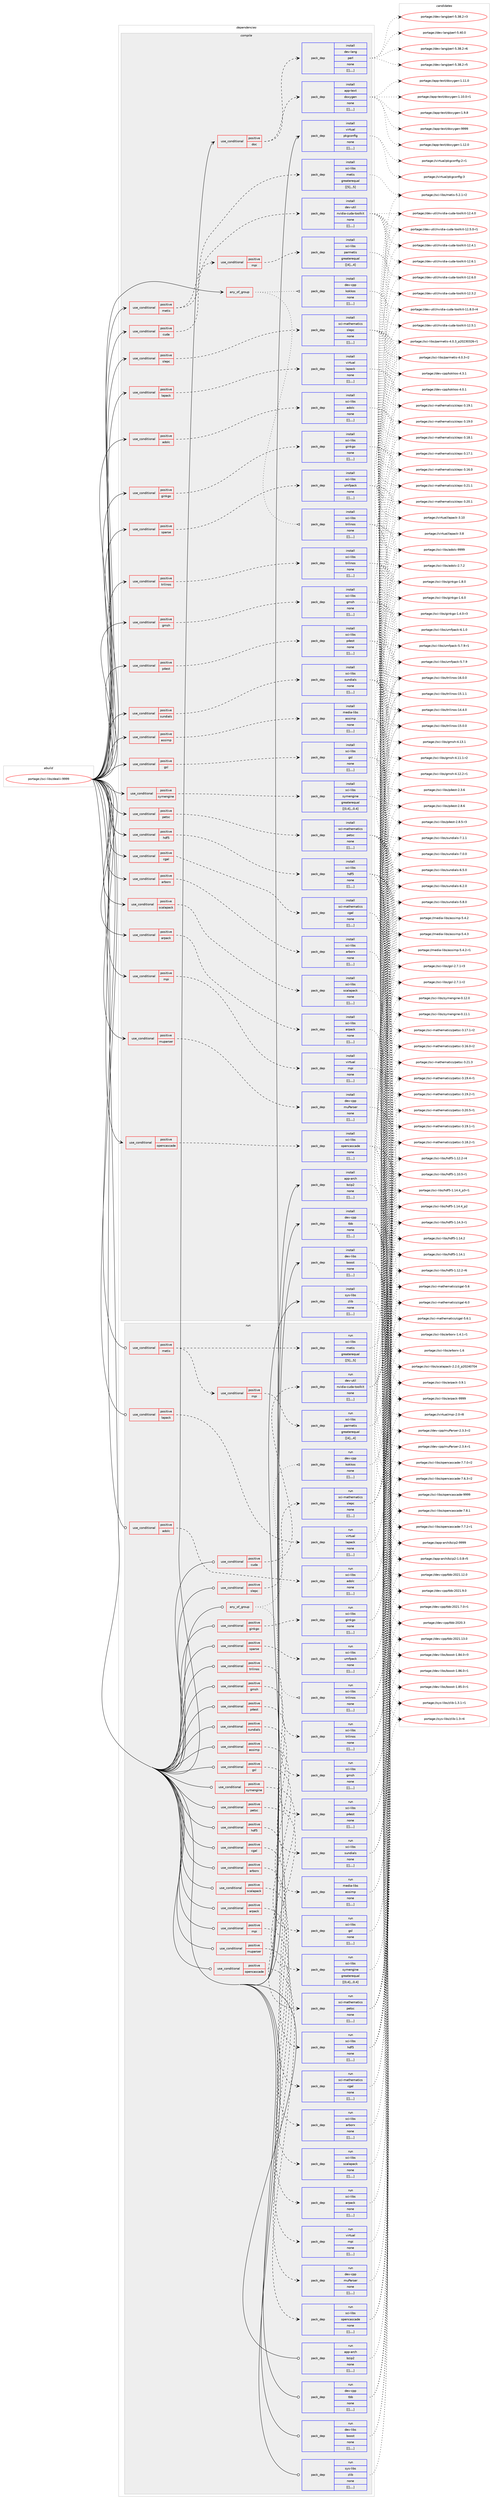 digraph prolog {

# *************
# Graph options
# *************

newrank=true;
concentrate=true;
compound=true;
graph [rankdir=LR,fontname=Helvetica,fontsize=10,ranksep=1.5];#, ranksep=2.5, nodesep=0.2];
edge  [arrowhead=vee];
node  [fontname=Helvetica,fontsize=10];

# **********
# The ebuild
# **********

subgraph cluster_leftcol {
color=gray;
label=<<i>ebuild</i>>;
id [label="portage://sci-libs/dealii-9999", color=red, width=4, href="../sci-libs/dealii-9999.svg"];
}

# ****************
# The dependencies
# ****************

subgraph cluster_midcol {
color=gray;
label=<<i>dependencies</i>>;
subgraph cluster_compile {
fillcolor="#eeeeee";
style=filled;
label=<<i>compile</i>>;
subgraph any2924 {
dependency421933 [label=<<TABLE BORDER="0" CELLBORDER="1" CELLSPACING="0" CELLPADDING="4"><TR><TD CELLPADDING="10">any_of_group</TD></TR></TABLE>>, shape=none, color=red];subgraph pack307092 {
dependency421958 [label=<<TABLE BORDER="0" CELLBORDER="1" CELLSPACING="0" CELLPADDING="4" WIDTH="220"><TR><TD ROWSPAN="6" CELLPADDING="30">pack_dep</TD></TR><TR><TD WIDTH="110">install</TD></TR><TR><TD>dev-cpp</TD></TR><TR><TD>kokkos</TD></TR><TR><TD>none</TD></TR><TR><TD>[[],,,,]</TD></TR></TABLE>>, shape=none, color=blue];
}
dependency421933:e -> dependency421958:w [weight=20,style="dotted",arrowhead="oinv"];
subgraph pack307130 {
dependency422053 [label=<<TABLE BORDER="0" CELLBORDER="1" CELLSPACING="0" CELLPADDING="4" WIDTH="220"><TR><TD ROWSPAN="6" CELLPADDING="30">pack_dep</TD></TR><TR><TD WIDTH="110">install</TD></TR><TR><TD>sci-libs</TD></TR><TR><TD>trilinos</TD></TR><TR><TD>none</TD></TR><TR><TD>[[],,,,]</TD></TR></TABLE>>, shape=none, color=blue];
}
dependency421933:e -> dependency422053:w [weight=20,style="dotted",arrowhead="oinv"];
}
id:e -> dependency421933:w [weight=20,style="solid",arrowhead="vee"];
subgraph cond111779 {
dependency422099 [label=<<TABLE BORDER="0" CELLBORDER="1" CELLSPACING="0" CELLPADDING="4"><TR><TD ROWSPAN="3" CELLPADDING="10">use_conditional</TD></TR><TR><TD>positive</TD></TR><TR><TD>adolc</TD></TR></TABLE>>, shape=none, color=red];
subgraph pack307258 {
dependency422199 [label=<<TABLE BORDER="0" CELLBORDER="1" CELLSPACING="0" CELLPADDING="4" WIDTH="220"><TR><TD ROWSPAN="6" CELLPADDING="30">pack_dep</TD></TR><TR><TD WIDTH="110">install</TD></TR><TR><TD>sci-libs</TD></TR><TR><TD>adolc</TD></TR><TR><TD>none</TD></TR><TR><TD>[[],,,,]</TD></TR></TABLE>>, shape=none, color=blue];
}
dependency422099:e -> dependency422199:w [weight=20,style="dashed",arrowhead="vee"];
}
id:e -> dependency422099:w [weight=20,style="solid",arrowhead="vee"];
subgraph cond111836 {
dependency422294 [label=<<TABLE BORDER="0" CELLBORDER="1" CELLSPACING="0" CELLPADDING="4"><TR><TD ROWSPAN="3" CELLPADDING="10">use_conditional</TD></TR><TR><TD>positive</TD></TR><TR><TD>arborx</TD></TR></TABLE>>, shape=none, color=red];
subgraph pack307384 {
dependency422419 [label=<<TABLE BORDER="0" CELLBORDER="1" CELLSPACING="0" CELLPADDING="4" WIDTH="220"><TR><TD ROWSPAN="6" CELLPADDING="30">pack_dep</TD></TR><TR><TD WIDTH="110">install</TD></TR><TR><TD>sci-libs</TD></TR><TR><TD>arborx</TD></TR><TR><TD>none</TD></TR><TR><TD>[[],,,,]</TD></TR></TABLE>>, shape=none, color=blue];
}
dependency422294:e -> dependency422419:w [weight=20,style="dashed",arrowhead="vee"];
}
id:e -> dependency422294:w [weight=20,style="solid",arrowhead="vee"];
subgraph cond111884 {
dependency422462 [label=<<TABLE BORDER="0" CELLBORDER="1" CELLSPACING="0" CELLPADDING="4"><TR><TD ROWSPAN="3" CELLPADDING="10">use_conditional</TD></TR><TR><TD>positive</TD></TR><TR><TD>arpack</TD></TR></TABLE>>, shape=none, color=red];
subgraph pack307489 {
dependency422484 [label=<<TABLE BORDER="0" CELLBORDER="1" CELLSPACING="0" CELLPADDING="4" WIDTH="220"><TR><TD ROWSPAN="6" CELLPADDING="30">pack_dep</TD></TR><TR><TD WIDTH="110">install</TD></TR><TR><TD>sci-libs</TD></TR><TR><TD>arpack</TD></TR><TR><TD>none</TD></TR><TR><TD>[[],,,,]</TD></TR></TABLE>>, shape=none, color=blue];
}
dependency422462:e -> dependency422484:w [weight=20,style="dashed",arrowhead="vee"];
}
id:e -> dependency422462:w [weight=20,style="solid",arrowhead="vee"];
subgraph cond111892 {
dependency422490 [label=<<TABLE BORDER="0" CELLBORDER="1" CELLSPACING="0" CELLPADDING="4"><TR><TD ROWSPAN="3" CELLPADDING="10">use_conditional</TD></TR><TR><TD>positive</TD></TR><TR><TD>assimp</TD></TR></TABLE>>, shape=none, color=red];
subgraph pack307493 {
dependency422515 [label=<<TABLE BORDER="0" CELLBORDER="1" CELLSPACING="0" CELLPADDING="4" WIDTH="220"><TR><TD ROWSPAN="6" CELLPADDING="30">pack_dep</TD></TR><TR><TD WIDTH="110">install</TD></TR><TR><TD>media-libs</TD></TR><TR><TD>assimp</TD></TR><TR><TD>none</TD></TR><TR><TD>[[],,,,]</TD></TR></TABLE>>, shape=none, color=blue];
}
dependency422490:e -> dependency422515:w [weight=20,style="dashed",arrowhead="vee"];
}
id:e -> dependency422490:w [weight=20,style="solid",arrowhead="vee"];
subgraph cond111913 {
dependency422556 [label=<<TABLE BORDER="0" CELLBORDER="1" CELLSPACING="0" CELLPADDING="4"><TR><TD ROWSPAN="3" CELLPADDING="10">use_conditional</TD></TR><TR><TD>positive</TD></TR><TR><TD>cgal</TD></TR></TABLE>>, shape=none, color=red];
subgraph pack307556 {
dependency422603 [label=<<TABLE BORDER="0" CELLBORDER="1" CELLSPACING="0" CELLPADDING="4" WIDTH="220"><TR><TD ROWSPAN="6" CELLPADDING="30">pack_dep</TD></TR><TR><TD WIDTH="110">install</TD></TR><TR><TD>sci-mathematics</TD></TR><TR><TD>cgal</TD></TR><TR><TD>none</TD></TR><TR><TD>[[],,,,]</TD></TR></TABLE>>, shape=none, color=blue];
}
dependency422556:e -> dependency422603:w [weight=20,style="dashed",arrowhead="vee"];
}
id:e -> dependency422556:w [weight=20,style="solid",arrowhead="vee"];
subgraph cond111942 {
dependency422643 [label=<<TABLE BORDER="0" CELLBORDER="1" CELLSPACING="0" CELLPADDING="4"><TR><TD ROWSPAN="3" CELLPADDING="10">use_conditional</TD></TR><TR><TD>positive</TD></TR><TR><TD>cuda</TD></TR></TABLE>>, shape=none, color=red];
subgraph pack307586 {
dependency422645 [label=<<TABLE BORDER="0" CELLBORDER="1" CELLSPACING="0" CELLPADDING="4" WIDTH="220"><TR><TD ROWSPAN="6" CELLPADDING="30">pack_dep</TD></TR><TR><TD WIDTH="110">install</TD></TR><TR><TD>dev-util</TD></TR><TR><TD>nvidia-cuda-toolkit</TD></TR><TR><TD>none</TD></TR><TR><TD>[[],,,,]</TD></TR></TABLE>>, shape=none, color=blue];
}
dependency422643:e -> dependency422645:w [weight=20,style="dashed",arrowhead="vee"];
}
id:e -> dependency422643:w [weight=20,style="solid",arrowhead="vee"];
subgraph cond111949 {
dependency422650 [label=<<TABLE BORDER="0" CELLBORDER="1" CELLSPACING="0" CELLPADDING="4"><TR><TD ROWSPAN="3" CELLPADDING="10">use_conditional</TD></TR><TR><TD>positive</TD></TR><TR><TD>doc</TD></TR></TABLE>>, shape=none, color=red];
subgraph pack307602 {
dependency422737 [label=<<TABLE BORDER="0" CELLBORDER="1" CELLSPACING="0" CELLPADDING="4" WIDTH="220"><TR><TD ROWSPAN="6" CELLPADDING="30">pack_dep</TD></TR><TR><TD WIDTH="110">install</TD></TR><TR><TD>app-text</TD></TR><TR><TD>doxygen</TD></TR><TR><TD>none</TD></TR><TR><TD>[[],,,,]</TD></TR></TABLE>>, shape=none, color=blue];
}
dependency422650:e -> dependency422737:w [weight=20,style="dashed",arrowhead="vee"];
subgraph pack307670 {
dependency422777 [label=<<TABLE BORDER="0" CELLBORDER="1" CELLSPACING="0" CELLPADDING="4" WIDTH="220"><TR><TD ROWSPAN="6" CELLPADDING="30">pack_dep</TD></TR><TR><TD WIDTH="110">install</TD></TR><TR><TD>dev-lang</TD></TR><TR><TD>perl</TD></TR><TR><TD>none</TD></TR><TR><TD>[[],,,,]</TD></TR></TABLE>>, shape=none, color=blue];
}
dependency422650:e -> dependency422777:w [weight=20,style="dashed",arrowhead="vee"];
}
id:e -> dependency422650:w [weight=20,style="solid",arrowhead="vee"];
subgraph cond112003 {
dependency422798 [label=<<TABLE BORDER="0" CELLBORDER="1" CELLSPACING="0" CELLPADDING="4"><TR><TD ROWSPAN="3" CELLPADDING="10">use_conditional</TD></TR><TR><TD>positive</TD></TR><TR><TD>ginkgo</TD></TR></TABLE>>, shape=none, color=red];
subgraph pack307699 {
dependency422836 [label=<<TABLE BORDER="0" CELLBORDER="1" CELLSPACING="0" CELLPADDING="4" WIDTH="220"><TR><TD ROWSPAN="6" CELLPADDING="30">pack_dep</TD></TR><TR><TD WIDTH="110">install</TD></TR><TR><TD>sci-libs</TD></TR><TR><TD>ginkgo</TD></TR><TR><TD>none</TD></TR><TR><TD>[[],,,,]</TD></TR></TABLE>>, shape=none, color=blue];
}
dependency422798:e -> dependency422836:w [weight=20,style="dashed",arrowhead="vee"];
}
id:e -> dependency422798:w [weight=20,style="solid",arrowhead="vee"];
subgraph cond112024 {
dependency422860 [label=<<TABLE BORDER="0" CELLBORDER="1" CELLSPACING="0" CELLPADDING="4"><TR><TD ROWSPAN="3" CELLPADDING="10">use_conditional</TD></TR><TR><TD>positive</TD></TR><TR><TD>gmsh</TD></TR></TABLE>>, shape=none, color=red];
subgraph pack307728 {
dependency422864 [label=<<TABLE BORDER="0" CELLBORDER="1" CELLSPACING="0" CELLPADDING="4" WIDTH="220"><TR><TD ROWSPAN="6" CELLPADDING="30">pack_dep</TD></TR><TR><TD WIDTH="110">install</TD></TR><TR><TD>sci-libs</TD></TR><TR><TD>gmsh</TD></TR><TR><TD>none</TD></TR><TR><TD>[[],,,,]</TD></TR></TABLE>>, shape=none, color=blue];
}
dependency422860:e -> dependency422864:w [weight=20,style="dashed",arrowhead="vee"];
}
id:e -> dependency422860:w [weight=20,style="solid",arrowhead="vee"];
subgraph cond112058 {
dependency422980 [label=<<TABLE BORDER="0" CELLBORDER="1" CELLSPACING="0" CELLPADDING="4"><TR><TD ROWSPAN="3" CELLPADDING="10">use_conditional</TD></TR><TR><TD>positive</TD></TR><TR><TD>gsl</TD></TR></TABLE>>, shape=none, color=red];
subgraph pack307804 {
dependency423027 [label=<<TABLE BORDER="0" CELLBORDER="1" CELLSPACING="0" CELLPADDING="4" WIDTH="220"><TR><TD ROWSPAN="6" CELLPADDING="30">pack_dep</TD></TR><TR><TD WIDTH="110">install</TD></TR><TR><TD>sci-libs</TD></TR><TR><TD>gsl</TD></TR><TR><TD>none</TD></TR><TR><TD>[[],,,,]</TD></TR></TABLE>>, shape=none, color=blue];
}
dependency422980:e -> dependency423027:w [weight=20,style="dashed",arrowhead="vee"];
}
id:e -> dependency422980:w [weight=20,style="solid",arrowhead="vee"];
subgraph cond112105 {
dependency423096 [label=<<TABLE BORDER="0" CELLBORDER="1" CELLSPACING="0" CELLPADDING="4"><TR><TD ROWSPAN="3" CELLPADDING="10">use_conditional</TD></TR><TR><TD>positive</TD></TR><TR><TD>hdf5</TD></TR></TABLE>>, shape=none, color=red];
subgraph pack307898 {
dependency423164 [label=<<TABLE BORDER="0" CELLBORDER="1" CELLSPACING="0" CELLPADDING="4" WIDTH="220"><TR><TD ROWSPAN="6" CELLPADDING="30">pack_dep</TD></TR><TR><TD WIDTH="110">install</TD></TR><TR><TD>sci-libs</TD></TR><TR><TD>hdf5</TD></TR><TR><TD>none</TD></TR><TR><TD>[[],,,,]</TD></TR></TABLE>>, shape=none, color=blue];
}
dependency423096:e -> dependency423164:w [weight=20,style="dashed",arrowhead="vee"];
}
id:e -> dependency423096:w [weight=20,style="solid",arrowhead="vee"];
subgraph cond112144 {
dependency423172 [label=<<TABLE BORDER="0" CELLBORDER="1" CELLSPACING="0" CELLPADDING="4"><TR><TD ROWSPAN="3" CELLPADDING="10">use_conditional</TD></TR><TR><TD>positive</TD></TR><TR><TD>lapack</TD></TR></TABLE>>, shape=none, color=red];
subgraph pack307933 {
dependency423221 [label=<<TABLE BORDER="0" CELLBORDER="1" CELLSPACING="0" CELLPADDING="4" WIDTH="220"><TR><TD ROWSPAN="6" CELLPADDING="30">pack_dep</TD></TR><TR><TD WIDTH="110">install</TD></TR><TR><TD>virtual</TD></TR><TR><TD>lapack</TD></TR><TR><TD>none</TD></TR><TR><TD>[[],,,,]</TD></TR></TABLE>>, shape=none, color=blue];
}
dependency423172:e -> dependency423221:w [weight=20,style="dashed",arrowhead="vee"];
}
id:e -> dependency423172:w [weight=20,style="solid",arrowhead="vee"];
subgraph cond112161 {
dependency423250 [label=<<TABLE BORDER="0" CELLBORDER="1" CELLSPACING="0" CELLPADDING="4"><TR><TD ROWSPAN="3" CELLPADDING="10">use_conditional</TD></TR><TR><TD>positive</TD></TR><TR><TD>metis</TD></TR></TABLE>>, shape=none, color=red];
subgraph pack307974 {
dependency423252 [label=<<TABLE BORDER="0" CELLBORDER="1" CELLSPACING="0" CELLPADDING="4" WIDTH="220"><TR><TD ROWSPAN="6" CELLPADDING="30">pack_dep</TD></TR><TR><TD WIDTH="110">install</TD></TR><TR><TD>sci-libs</TD></TR><TR><TD>metis</TD></TR><TR><TD>greaterequal</TD></TR><TR><TD>[[5],,,5]</TD></TR></TABLE>>, shape=none, color=blue];
}
dependency423250:e -> dependency423252:w [weight=20,style="dashed",arrowhead="vee"];
subgraph cond112190 {
dependency423331 [label=<<TABLE BORDER="0" CELLBORDER="1" CELLSPACING="0" CELLPADDING="4"><TR><TD ROWSPAN="3" CELLPADDING="10">use_conditional</TD></TR><TR><TD>positive</TD></TR><TR><TD>mpi</TD></TR></TABLE>>, shape=none, color=red];
subgraph pack308045 {
dependency423355 [label=<<TABLE BORDER="0" CELLBORDER="1" CELLSPACING="0" CELLPADDING="4" WIDTH="220"><TR><TD ROWSPAN="6" CELLPADDING="30">pack_dep</TD></TR><TR><TD WIDTH="110">install</TD></TR><TR><TD>sci-libs</TD></TR><TR><TD>parmetis</TD></TR><TR><TD>greaterequal</TD></TR><TR><TD>[[4],,,4]</TD></TR></TABLE>>, shape=none, color=blue];
}
dependency423331:e -> dependency423355:w [weight=20,style="dashed",arrowhead="vee"];
}
dependency423250:e -> dependency423331:w [weight=20,style="dashed",arrowhead="vee"];
}
id:e -> dependency423250:w [weight=20,style="solid",arrowhead="vee"];
subgraph cond112202 {
dependency423383 [label=<<TABLE BORDER="0" CELLBORDER="1" CELLSPACING="0" CELLPADDING="4"><TR><TD ROWSPAN="3" CELLPADDING="10">use_conditional</TD></TR><TR><TD>positive</TD></TR><TR><TD>mpi</TD></TR></TABLE>>, shape=none, color=red];
subgraph pack308081 {
dependency423422 [label=<<TABLE BORDER="0" CELLBORDER="1" CELLSPACING="0" CELLPADDING="4" WIDTH="220"><TR><TD ROWSPAN="6" CELLPADDING="30">pack_dep</TD></TR><TR><TD WIDTH="110">install</TD></TR><TR><TD>virtual</TD></TR><TR><TD>mpi</TD></TR><TR><TD>none</TD></TR><TR><TD>[[],,,,]</TD></TR></TABLE>>, shape=none, color=blue];
}
dependency423383:e -> dependency423422:w [weight=20,style="dashed",arrowhead="vee"];
}
id:e -> dependency423383:w [weight=20,style="solid",arrowhead="vee"];
subgraph cond112229 {
dependency423488 [label=<<TABLE BORDER="0" CELLBORDER="1" CELLSPACING="0" CELLPADDING="4"><TR><TD ROWSPAN="3" CELLPADDING="10">use_conditional</TD></TR><TR><TD>positive</TD></TR><TR><TD>muparser</TD></TR></TABLE>>, shape=none, color=red];
subgraph pack308176 {
dependency423544 [label=<<TABLE BORDER="0" CELLBORDER="1" CELLSPACING="0" CELLPADDING="4" WIDTH="220"><TR><TD ROWSPAN="6" CELLPADDING="30">pack_dep</TD></TR><TR><TD WIDTH="110">install</TD></TR><TR><TD>dev-cpp</TD></TR><TR><TD>muParser</TD></TR><TR><TD>none</TD></TR><TR><TD>[[],,,,]</TD></TR></TABLE>>, shape=none, color=blue];
}
dependency423488:e -> dependency423544:w [weight=20,style="dashed",arrowhead="vee"];
}
id:e -> dependency423488:w [weight=20,style="solid",arrowhead="vee"];
subgraph cond112260 {
dependency423550 [label=<<TABLE BORDER="0" CELLBORDER="1" CELLSPACING="0" CELLPADDING="4"><TR><TD ROWSPAN="3" CELLPADDING="10">use_conditional</TD></TR><TR><TD>positive</TD></TR><TR><TD>opencascade</TD></TR></TABLE>>, shape=none, color=red];
subgraph pack308191 {
dependency423575 [label=<<TABLE BORDER="0" CELLBORDER="1" CELLSPACING="0" CELLPADDING="4" WIDTH="220"><TR><TD ROWSPAN="6" CELLPADDING="30">pack_dep</TD></TR><TR><TD WIDTH="110">install</TD></TR><TR><TD>sci-libs</TD></TR><TR><TD>opencascade</TD></TR><TR><TD>none</TD></TR><TR><TD>[[],,,,]</TD></TR></TABLE>>, shape=none, color=blue];
}
dependency423550:e -> dependency423575:w [weight=20,style="dashed",arrowhead="vee"];
}
id:e -> dependency423550:w [weight=20,style="solid",arrowhead="vee"];
subgraph cond112270 {
dependency423580 [label=<<TABLE BORDER="0" CELLBORDER="1" CELLSPACING="0" CELLPADDING="4"><TR><TD ROWSPAN="3" CELLPADDING="10">use_conditional</TD></TR><TR><TD>positive</TD></TR><TR><TD>p4est</TD></TR></TABLE>>, shape=none, color=red];
subgraph pack308218 {
dependency423677 [label=<<TABLE BORDER="0" CELLBORDER="1" CELLSPACING="0" CELLPADDING="4" WIDTH="220"><TR><TD ROWSPAN="6" CELLPADDING="30">pack_dep</TD></TR><TR><TD WIDTH="110">install</TD></TR><TR><TD>sci-libs</TD></TR><TR><TD>p4est</TD></TR><TR><TD>none</TD></TR><TR><TD>[[],,,,]</TD></TR></TABLE>>, shape=none, color=blue];
}
dependency423580:e -> dependency423677:w [weight=20,style="dashed",arrowhead="vee"];
}
id:e -> dependency423580:w [weight=20,style="solid",arrowhead="vee"];
subgraph cond112308 {
dependency423700 [label=<<TABLE BORDER="0" CELLBORDER="1" CELLSPACING="0" CELLPADDING="4"><TR><TD ROWSPAN="3" CELLPADDING="10">use_conditional</TD></TR><TR><TD>positive</TD></TR><TR><TD>petsc</TD></TR></TABLE>>, shape=none, color=red];
subgraph pack308316 {
dependency423780 [label=<<TABLE BORDER="0" CELLBORDER="1" CELLSPACING="0" CELLPADDING="4" WIDTH="220"><TR><TD ROWSPAN="6" CELLPADDING="30">pack_dep</TD></TR><TR><TD WIDTH="110">install</TD></TR><TR><TD>sci-mathematics</TD></TR><TR><TD>petsc</TD></TR><TR><TD>none</TD></TR><TR><TD>[[],,,,]</TD></TR></TABLE>>, shape=none, color=blue];
}
dependency423700:e -> dependency423780:w [weight=20,style="dashed",arrowhead="vee"];
}
id:e -> dependency423700:w [weight=20,style="solid",arrowhead="vee"];
subgraph cond112349 {
dependency423786 [label=<<TABLE BORDER="0" CELLBORDER="1" CELLSPACING="0" CELLPADDING="4"><TR><TD ROWSPAN="3" CELLPADDING="10">use_conditional</TD></TR><TR><TD>positive</TD></TR><TR><TD>scalapack</TD></TR></TABLE>>, shape=none, color=red];
subgraph pack308352 {
dependency423894 [label=<<TABLE BORDER="0" CELLBORDER="1" CELLSPACING="0" CELLPADDING="4" WIDTH="220"><TR><TD ROWSPAN="6" CELLPADDING="30">pack_dep</TD></TR><TR><TD WIDTH="110">install</TD></TR><TR><TD>sci-libs</TD></TR><TR><TD>scalapack</TD></TR><TR><TD>none</TD></TR><TR><TD>[[],,,,]</TD></TR></TABLE>>, shape=none, color=blue];
}
dependency423786:e -> dependency423894:w [weight=20,style="dashed",arrowhead="vee"];
}
id:e -> dependency423786:w [weight=20,style="solid",arrowhead="vee"];
subgraph cond112377 {
dependency423915 [label=<<TABLE BORDER="0" CELLBORDER="1" CELLSPACING="0" CELLPADDING="4"><TR><TD ROWSPAN="3" CELLPADDING="10">use_conditional</TD></TR><TR><TD>positive</TD></TR><TR><TD>slepc</TD></TR></TABLE>>, shape=none, color=red];
subgraph pack308420 {
dependency423918 [label=<<TABLE BORDER="0" CELLBORDER="1" CELLSPACING="0" CELLPADDING="4" WIDTH="220"><TR><TD ROWSPAN="6" CELLPADDING="30">pack_dep</TD></TR><TR><TD WIDTH="110">install</TD></TR><TR><TD>sci-mathematics</TD></TR><TR><TD>slepc</TD></TR><TR><TD>none</TD></TR><TR><TD>[[],,,,]</TD></TR></TABLE>>, shape=none, color=blue];
}
dependency423915:e -> dependency423918:w [weight=20,style="dashed",arrowhead="vee"];
}
id:e -> dependency423915:w [weight=20,style="solid",arrowhead="vee"];
subgraph cond112392 {
dependency423995 [label=<<TABLE BORDER="0" CELLBORDER="1" CELLSPACING="0" CELLPADDING="4"><TR><TD ROWSPAN="3" CELLPADDING="10">use_conditional</TD></TR><TR><TD>positive</TD></TR><TR><TD>sparse</TD></TR></TABLE>>, shape=none, color=red];
subgraph pack308472 {
dependency424038 [label=<<TABLE BORDER="0" CELLBORDER="1" CELLSPACING="0" CELLPADDING="4" WIDTH="220"><TR><TD ROWSPAN="6" CELLPADDING="30">pack_dep</TD></TR><TR><TD WIDTH="110">install</TD></TR><TR><TD>sci-libs</TD></TR><TR><TD>umfpack</TD></TR><TR><TD>none</TD></TR><TR><TD>[[],,,,]</TD></TR></TABLE>>, shape=none, color=blue];
}
dependency423995:e -> dependency424038:w [weight=20,style="dashed",arrowhead="vee"];
}
id:e -> dependency423995:w [weight=20,style="solid",arrowhead="vee"];
subgraph cond112428 {
dependency424064 [label=<<TABLE BORDER="0" CELLBORDER="1" CELLSPACING="0" CELLPADDING="4"><TR><TD ROWSPAN="3" CELLPADDING="10">use_conditional</TD></TR><TR><TD>positive</TD></TR><TR><TD>sundials</TD></TR></TABLE>>, shape=none, color=red];
subgraph pack308525 {
dependency424110 [label=<<TABLE BORDER="0" CELLBORDER="1" CELLSPACING="0" CELLPADDING="4" WIDTH="220"><TR><TD ROWSPAN="6" CELLPADDING="30">pack_dep</TD></TR><TR><TD WIDTH="110">install</TD></TR><TR><TD>sci-libs</TD></TR><TR><TD>sundials</TD></TR><TR><TD>none</TD></TR><TR><TD>[[],,,,]</TD></TR></TABLE>>, shape=none, color=blue];
}
dependency424064:e -> dependency424110:w [weight=20,style="dashed",arrowhead="vee"];
}
id:e -> dependency424064:w [weight=20,style="solid",arrowhead="vee"];
subgraph cond112445 {
dependency424155 [label=<<TABLE BORDER="0" CELLBORDER="1" CELLSPACING="0" CELLPADDING="4"><TR><TD ROWSPAN="3" CELLPADDING="10">use_conditional</TD></TR><TR><TD>positive</TD></TR><TR><TD>symengine</TD></TR></TABLE>>, shape=none, color=red];
subgraph pack308601 {
dependency424178 [label=<<TABLE BORDER="0" CELLBORDER="1" CELLSPACING="0" CELLPADDING="4" WIDTH="220"><TR><TD ROWSPAN="6" CELLPADDING="30">pack_dep</TD></TR><TR><TD WIDTH="110">install</TD></TR><TR><TD>sci-libs</TD></TR><TR><TD>symengine</TD></TR><TR><TD>greaterequal</TD></TR><TR><TD>[[0,4],,,0.4]</TD></TR></TABLE>>, shape=none, color=blue];
}
dependency424155:e -> dependency424178:w [weight=20,style="dashed",arrowhead="vee"];
}
id:e -> dependency424155:w [weight=20,style="solid",arrowhead="vee"];
subgraph cond112463 {
dependency424228 [label=<<TABLE BORDER="0" CELLBORDER="1" CELLSPACING="0" CELLPADDING="4"><TR><TD ROWSPAN="3" CELLPADDING="10">use_conditional</TD></TR><TR><TD>positive</TD></TR><TR><TD>trilinos</TD></TR></TABLE>>, shape=none, color=red];
subgraph pack308660 {
dependency424296 [label=<<TABLE BORDER="0" CELLBORDER="1" CELLSPACING="0" CELLPADDING="4" WIDTH="220"><TR><TD ROWSPAN="6" CELLPADDING="30">pack_dep</TD></TR><TR><TD WIDTH="110">install</TD></TR><TR><TD>sci-libs</TD></TR><TR><TD>trilinos</TD></TR><TR><TD>none</TD></TR><TR><TD>[[],,,,]</TD></TR></TABLE>>, shape=none, color=blue];
}
dependency424228:e -> dependency424296:w [weight=20,style="dashed",arrowhead="vee"];
}
id:e -> dependency424228:w [weight=20,style="solid",arrowhead="vee"];
subgraph pack308706 {
dependency424325 [label=<<TABLE BORDER="0" CELLBORDER="1" CELLSPACING="0" CELLPADDING="4" WIDTH="220"><TR><TD ROWSPAN="6" CELLPADDING="30">pack_dep</TD></TR><TR><TD WIDTH="110">install</TD></TR><TR><TD>app-arch</TD></TR><TR><TD>bzip2</TD></TR><TR><TD>none</TD></TR><TR><TD>[[],,,,]</TD></TR></TABLE>>, shape=none, color=blue];
}
id:e -> dependency424325:w [weight=20,style="solid",arrowhead="vee"];
subgraph pack308710 {
dependency424350 [label=<<TABLE BORDER="0" CELLBORDER="1" CELLSPACING="0" CELLPADDING="4" WIDTH="220"><TR><TD ROWSPAN="6" CELLPADDING="30">pack_dep</TD></TR><TR><TD WIDTH="110">install</TD></TR><TR><TD>dev-cpp</TD></TR><TR><TD>tbb</TD></TR><TR><TD>none</TD></TR><TR><TD>[[],,,,]</TD></TR></TABLE>>, shape=none, color=blue];
}
id:e -> dependency424350:w [weight=20,style="solid",arrowhead="vee"];
subgraph pack308764 {
dependency424464 [label=<<TABLE BORDER="0" CELLBORDER="1" CELLSPACING="0" CELLPADDING="4" WIDTH="220"><TR><TD ROWSPAN="6" CELLPADDING="30">pack_dep</TD></TR><TR><TD WIDTH="110">install</TD></TR><TR><TD>dev-libs</TD></TR><TR><TD>boost</TD></TR><TR><TD>none</TD></TR><TR><TD>[[],,,,]</TD></TR></TABLE>>, shape=none, color=blue];
}
id:e -> dependency424464:w [weight=20,style="solid",arrowhead="vee"];
subgraph pack308810 {
dependency424525 [label=<<TABLE BORDER="0" CELLBORDER="1" CELLSPACING="0" CELLPADDING="4" WIDTH="220"><TR><TD ROWSPAN="6" CELLPADDING="30">pack_dep</TD></TR><TR><TD WIDTH="110">install</TD></TR><TR><TD>sys-libs</TD></TR><TR><TD>zlib</TD></TR><TR><TD>none</TD></TR><TR><TD>[[],,,,]</TD></TR></TABLE>>, shape=none, color=blue];
}
id:e -> dependency424525:w [weight=20,style="solid",arrowhead="vee"];
subgraph pack308845 {
dependency424544 [label=<<TABLE BORDER="0" CELLBORDER="1" CELLSPACING="0" CELLPADDING="4" WIDTH="220"><TR><TD ROWSPAN="6" CELLPADDING="30">pack_dep</TD></TR><TR><TD WIDTH="110">install</TD></TR><TR><TD>virtual</TD></TR><TR><TD>pkgconfig</TD></TR><TR><TD>none</TD></TR><TR><TD>[[],,,,]</TD></TR></TABLE>>, shape=none, color=blue];
}
id:e -> dependency424544:w [weight=20,style="solid",arrowhead="vee"];
}
subgraph cluster_compileandrun {
fillcolor="#eeeeee";
style=filled;
label=<<i>compile and run</i>>;
}
subgraph cluster_run {
fillcolor="#eeeeee";
style=filled;
label=<<i>run</i>>;
subgraph any2939 {
dependency424552 [label=<<TABLE BORDER="0" CELLBORDER="1" CELLSPACING="0" CELLPADDING="4"><TR><TD CELLPADDING="10">any_of_group</TD></TR></TABLE>>, shape=none, color=red];subgraph pack308871 {
dependency424588 [label=<<TABLE BORDER="0" CELLBORDER="1" CELLSPACING="0" CELLPADDING="4" WIDTH="220"><TR><TD ROWSPAN="6" CELLPADDING="30">pack_dep</TD></TR><TR><TD WIDTH="110">run</TD></TR><TR><TD>dev-cpp</TD></TR><TR><TD>kokkos</TD></TR><TR><TD>none</TD></TR><TR><TD>[[],,,,]</TD></TR></TABLE>>, shape=none, color=blue];
}
dependency424552:e -> dependency424588:w [weight=20,style="dotted",arrowhead="oinv"];
subgraph pack308950 {
dependency424748 [label=<<TABLE BORDER="0" CELLBORDER="1" CELLSPACING="0" CELLPADDING="4" WIDTH="220"><TR><TD ROWSPAN="6" CELLPADDING="30">pack_dep</TD></TR><TR><TD WIDTH="110">run</TD></TR><TR><TD>sci-libs</TD></TR><TR><TD>trilinos</TD></TR><TR><TD>none</TD></TR><TR><TD>[[],,,,]</TD></TR></TABLE>>, shape=none, color=blue];
}
dependency424552:e -> dependency424748:w [weight=20,style="dotted",arrowhead="oinv"];
}
id:e -> dependency424552:w [weight=20,style="solid",arrowhead="odot"];
subgraph cond112645 {
dependency424819 [label=<<TABLE BORDER="0" CELLBORDER="1" CELLSPACING="0" CELLPADDING="4"><TR><TD ROWSPAN="3" CELLPADDING="10">use_conditional</TD></TR><TR><TD>positive</TD></TR><TR><TD>adolc</TD></TR></TABLE>>, shape=none, color=red];
subgraph pack309033 {
dependency424857 [label=<<TABLE BORDER="0" CELLBORDER="1" CELLSPACING="0" CELLPADDING="4" WIDTH="220"><TR><TD ROWSPAN="6" CELLPADDING="30">pack_dep</TD></TR><TR><TD WIDTH="110">run</TD></TR><TR><TD>sci-libs</TD></TR><TR><TD>adolc</TD></TR><TR><TD>none</TD></TR><TR><TD>[[],,,,]</TD></TR></TABLE>>, shape=none, color=blue];
}
dependency424819:e -> dependency424857:w [weight=20,style="dashed",arrowhead="vee"];
}
id:e -> dependency424819:w [weight=20,style="solid",arrowhead="odot"];
subgraph cond112669 {
dependency424908 [label=<<TABLE BORDER="0" CELLBORDER="1" CELLSPACING="0" CELLPADDING="4"><TR><TD ROWSPAN="3" CELLPADDING="10">use_conditional</TD></TR><TR><TD>positive</TD></TR><TR><TD>arborx</TD></TR></TABLE>>, shape=none, color=red];
subgraph pack309130 {
dependency424988 [label=<<TABLE BORDER="0" CELLBORDER="1" CELLSPACING="0" CELLPADDING="4" WIDTH="220"><TR><TD ROWSPAN="6" CELLPADDING="30">pack_dep</TD></TR><TR><TD WIDTH="110">run</TD></TR><TR><TD>sci-libs</TD></TR><TR><TD>arborx</TD></TR><TR><TD>none</TD></TR><TR><TD>[[],,,,]</TD></TR></TABLE>>, shape=none, color=blue];
}
dependency424908:e -> dependency424988:w [weight=20,style="dashed",arrowhead="vee"];
}
id:e -> dependency424908:w [weight=20,style="solid",arrowhead="odot"];
subgraph cond112749 {
dependency425103 [label=<<TABLE BORDER="0" CELLBORDER="1" CELLSPACING="0" CELLPADDING="4"><TR><TD ROWSPAN="3" CELLPADDING="10">use_conditional</TD></TR><TR><TD>positive</TD></TR><TR><TD>arpack</TD></TR></TABLE>>, shape=none, color=red];
subgraph pack309247 {
dependency425190 [label=<<TABLE BORDER="0" CELLBORDER="1" CELLSPACING="0" CELLPADDING="4" WIDTH="220"><TR><TD ROWSPAN="6" CELLPADDING="30">pack_dep</TD></TR><TR><TD WIDTH="110">run</TD></TR><TR><TD>sci-libs</TD></TR><TR><TD>arpack</TD></TR><TR><TD>none</TD></TR><TR><TD>[[],,,,]</TD></TR></TABLE>>, shape=none, color=blue];
}
dependency425103:e -> dependency425190:w [weight=20,style="dashed",arrowhead="vee"];
}
id:e -> dependency425103:w [weight=20,style="solid",arrowhead="odot"];
subgraph cond112796 {
dependency425239 [label=<<TABLE BORDER="0" CELLBORDER="1" CELLSPACING="0" CELLPADDING="4"><TR><TD ROWSPAN="3" CELLPADDING="10">use_conditional</TD></TR><TR><TD>positive</TD></TR><TR><TD>assimp</TD></TR></TABLE>>, shape=none, color=red];
subgraph pack309314 {
dependency425261 [label=<<TABLE BORDER="0" CELLBORDER="1" CELLSPACING="0" CELLPADDING="4" WIDTH="220"><TR><TD ROWSPAN="6" CELLPADDING="30">pack_dep</TD></TR><TR><TD WIDTH="110">run</TD></TR><TR><TD>media-libs</TD></TR><TR><TD>assimp</TD></TR><TR><TD>none</TD></TR><TR><TD>[[],,,,]</TD></TR></TABLE>>, shape=none, color=blue];
}
dependency425239:e -> dependency425261:w [weight=20,style="dashed",arrowhead="vee"];
}
id:e -> dependency425239:w [weight=20,style="solid",arrowhead="odot"];
subgraph cond112817 {
dependency425348 [label=<<TABLE BORDER="0" CELLBORDER="1" CELLSPACING="0" CELLPADDING="4"><TR><TD ROWSPAN="3" CELLPADDING="10">use_conditional</TD></TR><TR><TD>positive</TD></TR><TR><TD>cgal</TD></TR></TABLE>>, shape=none, color=red];
subgraph pack309388 {
dependency425371 [label=<<TABLE BORDER="0" CELLBORDER="1" CELLSPACING="0" CELLPADDING="4" WIDTH="220"><TR><TD ROWSPAN="6" CELLPADDING="30">pack_dep</TD></TR><TR><TD WIDTH="110">run</TD></TR><TR><TD>sci-mathematics</TD></TR><TR><TD>cgal</TD></TR><TR><TD>none</TD></TR><TR><TD>[[],,,,]</TD></TR></TABLE>>, shape=none, color=blue];
}
dependency425348:e -> dependency425371:w [weight=20,style="dashed",arrowhead="vee"];
}
id:e -> dependency425348:w [weight=20,style="solid",arrowhead="odot"];
subgraph cond112843 {
dependency425410 [label=<<TABLE BORDER="0" CELLBORDER="1" CELLSPACING="0" CELLPADDING="4"><TR><TD ROWSPAN="3" CELLPADDING="10">use_conditional</TD></TR><TR><TD>positive</TD></TR><TR><TD>cuda</TD></TR></TABLE>>, shape=none, color=red];
subgraph pack309455 {
dependency425477 [label=<<TABLE BORDER="0" CELLBORDER="1" CELLSPACING="0" CELLPADDING="4" WIDTH="220"><TR><TD ROWSPAN="6" CELLPADDING="30">pack_dep</TD></TR><TR><TD WIDTH="110">run</TD></TR><TR><TD>dev-util</TD></TR><TR><TD>nvidia-cuda-toolkit</TD></TR><TR><TD>none</TD></TR><TR><TD>[[],,,,]</TD></TR></TABLE>>, shape=none, color=blue];
}
dependency425410:e -> dependency425477:w [weight=20,style="dashed",arrowhead="vee"];
}
id:e -> dependency425410:w [weight=20,style="solid",arrowhead="odot"];
subgraph cond112874 {
dependency425543 [label=<<TABLE BORDER="0" CELLBORDER="1" CELLSPACING="0" CELLPADDING="4"><TR><TD ROWSPAN="3" CELLPADDING="10">use_conditional</TD></TR><TR><TD>positive</TD></TR><TR><TD>ginkgo</TD></TR></TABLE>>, shape=none, color=red];
subgraph pack309543 {
dependency425571 [label=<<TABLE BORDER="0" CELLBORDER="1" CELLSPACING="0" CELLPADDING="4" WIDTH="220"><TR><TD ROWSPAN="6" CELLPADDING="30">pack_dep</TD></TR><TR><TD WIDTH="110">run</TD></TR><TR><TD>sci-libs</TD></TR><TR><TD>ginkgo</TD></TR><TR><TD>none</TD></TR><TR><TD>[[],,,,]</TD></TR></TABLE>>, shape=none, color=blue];
}
dependency425543:e -> dependency425571:w [weight=20,style="dashed",arrowhead="vee"];
}
id:e -> dependency425543:w [weight=20,style="solid",arrowhead="odot"];
subgraph cond112899 {
dependency425636 [label=<<TABLE BORDER="0" CELLBORDER="1" CELLSPACING="0" CELLPADDING="4"><TR><TD ROWSPAN="3" CELLPADDING="10">use_conditional</TD></TR><TR><TD>positive</TD></TR><TR><TD>gmsh</TD></TR></TABLE>>, shape=none, color=red];
subgraph pack309592 {
dependency425638 [label=<<TABLE BORDER="0" CELLBORDER="1" CELLSPACING="0" CELLPADDING="4" WIDTH="220"><TR><TD ROWSPAN="6" CELLPADDING="30">pack_dep</TD></TR><TR><TD WIDTH="110">run</TD></TR><TR><TD>sci-libs</TD></TR><TR><TD>gmsh</TD></TR><TR><TD>none</TD></TR><TR><TD>[[],,,,]</TD></TR></TABLE>>, shape=none, color=blue];
}
dependency425636:e -> dependency425638:w [weight=20,style="dashed",arrowhead="vee"];
}
id:e -> dependency425636:w [weight=20,style="solid",arrowhead="odot"];
subgraph cond112916 {
dependency425644 [label=<<TABLE BORDER="0" CELLBORDER="1" CELLSPACING="0" CELLPADDING="4"><TR><TD ROWSPAN="3" CELLPADDING="10">use_conditional</TD></TR><TR><TD>positive</TD></TR><TR><TD>gsl</TD></TR></TABLE>>, shape=none, color=red];
subgraph pack309599 {
dependency425668 [label=<<TABLE BORDER="0" CELLBORDER="1" CELLSPACING="0" CELLPADDING="4" WIDTH="220"><TR><TD ROWSPAN="6" CELLPADDING="30">pack_dep</TD></TR><TR><TD WIDTH="110">run</TD></TR><TR><TD>sci-libs</TD></TR><TR><TD>gsl</TD></TR><TR><TD>none</TD></TR><TR><TD>[[],,,,]</TD></TR></TABLE>>, shape=none, color=blue];
}
dependency425644:e -> dependency425668:w [weight=20,style="dashed",arrowhead="vee"];
}
id:e -> dependency425644:w [weight=20,style="solid",arrowhead="odot"];
subgraph cond112928 {
dependency425694 [label=<<TABLE BORDER="0" CELLBORDER="1" CELLSPACING="0" CELLPADDING="4"><TR><TD ROWSPAN="3" CELLPADDING="10">use_conditional</TD></TR><TR><TD>positive</TD></TR><TR><TD>hdf5</TD></TR></TABLE>>, shape=none, color=red];
subgraph pack309657 {
dependency425754 [label=<<TABLE BORDER="0" CELLBORDER="1" CELLSPACING="0" CELLPADDING="4" WIDTH="220"><TR><TD ROWSPAN="6" CELLPADDING="30">pack_dep</TD></TR><TR><TD WIDTH="110">run</TD></TR><TR><TD>sci-libs</TD></TR><TR><TD>hdf5</TD></TR><TR><TD>none</TD></TR><TR><TD>[[],,,,]</TD></TR></TABLE>>, shape=none, color=blue];
}
dependency425694:e -> dependency425754:w [weight=20,style="dashed",arrowhead="vee"];
}
id:e -> dependency425694:w [weight=20,style="solid",arrowhead="odot"];
subgraph cond112965 {
dependency425806 [label=<<TABLE BORDER="0" CELLBORDER="1" CELLSPACING="0" CELLPADDING="4"><TR><TD ROWSPAN="3" CELLPADDING="10">use_conditional</TD></TR><TR><TD>positive</TD></TR><TR><TD>lapack</TD></TR></TABLE>>, shape=none, color=red];
subgraph pack309715 {
dependency425827 [label=<<TABLE BORDER="0" CELLBORDER="1" CELLSPACING="0" CELLPADDING="4" WIDTH="220"><TR><TD ROWSPAN="6" CELLPADDING="30">pack_dep</TD></TR><TR><TD WIDTH="110">run</TD></TR><TR><TD>virtual</TD></TR><TR><TD>lapack</TD></TR><TR><TD>none</TD></TR><TR><TD>[[],,,,]</TD></TR></TABLE>>, shape=none, color=blue];
}
dependency425806:e -> dependency425827:w [weight=20,style="dashed",arrowhead="vee"];
}
id:e -> dependency425806:w [weight=20,style="solid",arrowhead="odot"];
subgraph cond112986 {
dependency425870 [label=<<TABLE BORDER="0" CELLBORDER="1" CELLSPACING="0" CELLPADDING="4"><TR><TD ROWSPAN="3" CELLPADDING="10">use_conditional</TD></TR><TR><TD>positive</TD></TR><TR><TD>metis</TD></TR></TABLE>>, shape=none, color=red];
subgraph pack309749 {
dependency425892 [label=<<TABLE BORDER="0" CELLBORDER="1" CELLSPACING="0" CELLPADDING="4" WIDTH="220"><TR><TD ROWSPAN="6" CELLPADDING="30">pack_dep</TD></TR><TR><TD WIDTH="110">run</TD></TR><TR><TD>sci-libs</TD></TR><TR><TD>metis</TD></TR><TR><TD>greaterequal</TD></TR><TR><TD>[[5],,,5]</TD></TR></TABLE>>, shape=none, color=blue];
}
dependency425870:e -> dependency425892:w [weight=20,style="dashed",arrowhead="vee"];
subgraph cond113013 {
dependency425953 [label=<<TABLE BORDER="0" CELLBORDER="1" CELLSPACING="0" CELLPADDING="4"><TR><TD ROWSPAN="3" CELLPADDING="10">use_conditional</TD></TR><TR><TD>positive</TD></TR><TR><TD>mpi</TD></TR></TABLE>>, shape=none, color=red];
subgraph pack309816 {
dependency425973 [label=<<TABLE BORDER="0" CELLBORDER="1" CELLSPACING="0" CELLPADDING="4" WIDTH="220"><TR><TD ROWSPAN="6" CELLPADDING="30">pack_dep</TD></TR><TR><TD WIDTH="110">run</TD></TR><TR><TD>sci-libs</TD></TR><TR><TD>parmetis</TD></TR><TR><TD>greaterequal</TD></TR><TR><TD>[[4],,,4]</TD></TR></TABLE>>, shape=none, color=blue];
}
dependency425953:e -> dependency425973:w [weight=20,style="dashed",arrowhead="vee"];
}
dependency425870:e -> dependency425953:w [weight=20,style="dashed",arrowhead="vee"];
}
id:e -> dependency425870:w [weight=20,style="solid",arrowhead="odot"];
subgraph cond113037 {
dependency426002 [label=<<TABLE BORDER="0" CELLBORDER="1" CELLSPACING="0" CELLPADDING="4"><TR><TD ROWSPAN="3" CELLPADDING="10">use_conditional</TD></TR><TR><TD>positive</TD></TR><TR><TD>mpi</TD></TR></TABLE>>, shape=none, color=red];
subgraph pack309851 {
dependency426043 [label=<<TABLE BORDER="0" CELLBORDER="1" CELLSPACING="0" CELLPADDING="4" WIDTH="220"><TR><TD ROWSPAN="6" CELLPADDING="30">pack_dep</TD></TR><TR><TD WIDTH="110">run</TD></TR><TR><TD>virtual</TD></TR><TR><TD>mpi</TD></TR><TR><TD>none</TD></TR><TR><TD>[[],,,,]</TD></TR></TABLE>>, shape=none, color=blue];
}
dependency426002:e -> dependency426043:w [weight=20,style="dashed",arrowhead="vee"];
}
id:e -> dependency426002:w [weight=20,style="solid",arrowhead="odot"];
subgraph cond113059 {
dependency426096 [label=<<TABLE BORDER="0" CELLBORDER="1" CELLSPACING="0" CELLPADDING="4"><TR><TD ROWSPAN="3" CELLPADDING="10">use_conditional</TD></TR><TR><TD>positive</TD></TR><TR><TD>muparser</TD></TR></TABLE>>, shape=none, color=red];
subgraph pack309928 {
dependency426143 [label=<<TABLE BORDER="0" CELLBORDER="1" CELLSPACING="0" CELLPADDING="4" WIDTH="220"><TR><TD ROWSPAN="6" CELLPADDING="30">pack_dep</TD></TR><TR><TD WIDTH="110">run</TD></TR><TR><TD>dev-cpp</TD></TR><TR><TD>muParser</TD></TR><TR><TD>none</TD></TR><TR><TD>[[],,,,]</TD></TR></TABLE>>, shape=none, color=blue];
}
dependency426096:e -> dependency426143:w [weight=20,style="dashed",arrowhead="vee"];
}
id:e -> dependency426096:w [weight=20,style="solid",arrowhead="odot"];
subgraph cond113085 {
dependency426166 [label=<<TABLE BORDER="0" CELLBORDER="1" CELLSPACING="0" CELLPADDING="4"><TR><TD ROWSPAN="3" CELLPADDING="10">use_conditional</TD></TR><TR><TD>positive</TD></TR><TR><TD>opencascade</TD></TR></TABLE>>, shape=none, color=red];
subgraph pack309957 {
dependency426202 [label=<<TABLE BORDER="0" CELLBORDER="1" CELLSPACING="0" CELLPADDING="4" WIDTH="220"><TR><TD ROWSPAN="6" CELLPADDING="30">pack_dep</TD></TR><TR><TD WIDTH="110">run</TD></TR><TR><TD>sci-libs</TD></TR><TR><TD>opencascade</TD></TR><TR><TD>none</TD></TR><TR><TD>[[],,,,]</TD></TR></TABLE>>, shape=none, color=blue];
}
dependency426166:e -> dependency426202:w [weight=20,style="dashed",arrowhead="vee"];
}
id:e -> dependency426166:w [weight=20,style="solid",arrowhead="odot"];
subgraph cond113127 {
dependency426323 [label=<<TABLE BORDER="0" CELLBORDER="1" CELLSPACING="0" CELLPADDING="4"><TR><TD ROWSPAN="3" CELLPADDING="10">use_conditional</TD></TR><TR><TD>positive</TD></TR><TR><TD>p4est</TD></TR></TABLE>>, shape=none, color=red];
subgraph pack310045 {
dependency426348 [label=<<TABLE BORDER="0" CELLBORDER="1" CELLSPACING="0" CELLPADDING="4" WIDTH="220"><TR><TD ROWSPAN="6" CELLPADDING="30">pack_dep</TD></TR><TR><TD WIDTH="110">run</TD></TR><TR><TD>sci-libs</TD></TR><TR><TD>p4est</TD></TR><TR><TD>none</TD></TR><TR><TD>[[],,,,]</TD></TR></TABLE>>, shape=none, color=blue];
}
dependency426323:e -> dependency426348:w [weight=20,style="dashed",arrowhead="vee"];
}
id:e -> dependency426323:w [weight=20,style="solid",arrowhead="odot"];
subgraph cond113164 {
dependency426369 [label=<<TABLE BORDER="0" CELLBORDER="1" CELLSPACING="0" CELLPADDING="4"><TR><TD ROWSPAN="3" CELLPADDING="10">use_conditional</TD></TR><TR><TD>positive</TD></TR><TR><TD>petsc</TD></TR></TABLE>>, shape=none, color=red];
subgraph pack310072 {
dependency426393 [label=<<TABLE BORDER="0" CELLBORDER="1" CELLSPACING="0" CELLPADDING="4" WIDTH="220"><TR><TD ROWSPAN="6" CELLPADDING="30">pack_dep</TD></TR><TR><TD WIDTH="110">run</TD></TR><TR><TD>sci-mathematics</TD></TR><TR><TD>petsc</TD></TR><TR><TD>none</TD></TR><TR><TD>[[],,,,]</TD></TR></TABLE>>, shape=none, color=blue];
}
dependency426369:e -> dependency426393:w [weight=20,style="dashed",arrowhead="vee"];
}
id:e -> dependency426369:w [weight=20,style="solid",arrowhead="odot"];
subgraph cond113177 {
dependency426437 [label=<<TABLE BORDER="0" CELLBORDER="1" CELLSPACING="0" CELLPADDING="4"><TR><TD ROWSPAN="3" CELLPADDING="10">use_conditional</TD></TR><TR><TD>positive</TD></TR><TR><TD>scalapack</TD></TR></TABLE>>, shape=none, color=red];
subgraph pack310142 {
dependency426497 [label=<<TABLE BORDER="0" CELLBORDER="1" CELLSPACING="0" CELLPADDING="4" WIDTH="220"><TR><TD ROWSPAN="6" CELLPADDING="30">pack_dep</TD></TR><TR><TD WIDTH="110">run</TD></TR><TR><TD>sci-libs</TD></TR><TR><TD>scalapack</TD></TR><TR><TD>none</TD></TR><TR><TD>[[],,,,]</TD></TR></TABLE>>, shape=none, color=blue];
}
dependency426437:e -> dependency426497:w [weight=20,style="dashed",arrowhead="vee"];
}
id:e -> dependency426437:w [weight=20,style="solid",arrowhead="odot"];
subgraph cond113216 {
dependency426561 [label=<<TABLE BORDER="0" CELLBORDER="1" CELLSPACING="0" CELLPADDING="4"><TR><TD ROWSPAN="3" CELLPADDING="10">use_conditional</TD></TR><TR><TD>positive</TD></TR><TR><TD>slepc</TD></TR></TABLE>>, shape=none, color=red];
subgraph pack310200 {
dependency426609 [label=<<TABLE BORDER="0" CELLBORDER="1" CELLSPACING="0" CELLPADDING="4" WIDTH="220"><TR><TD ROWSPAN="6" CELLPADDING="30">pack_dep</TD></TR><TR><TD WIDTH="110">run</TD></TR><TR><TD>sci-mathematics</TD></TR><TR><TD>slepc</TD></TR><TR><TD>none</TD></TR><TR><TD>[[],,,,]</TD></TR></TABLE>>, shape=none, color=blue];
}
dependency426561:e -> dependency426609:w [weight=20,style="dashed",arrowhead="vee"];
}
id:e -> dependency426561:w [weight=20,style="solid",arrowhead="odot"];
subgraph cond113256 {
dependency426739 [label=<<TABLE BORDER="0" CELLBORDER="1" CELLSPACING="0" CELLPADDING="4"><TR><TD ROWSPAN="3" CELLPADDING="10">use_conditional</TD></TR><TR><TD>positive</TD></TR><TR><TD>sparse</TD></TR></TABLE>>, shape=none, color=red];
subgraph pack310327 {
dependency426823 [label=<<TABLE BORDER="0" CELLBORDER="1" CELLSPACING="0" CELLPADDING="4" WIDTH="220"><TR><TD ROWSPAN="6" CELLPADDING="30">pack_dep</TD></TR><TR><TD WIDTH="110">run</TD></TR><TR><TD>sci-libs</TD></TR><TR><TD>umfpack</TD></TR><TR><TD>none</TD></TR><TR><TD>[[],,,,]</TD></TR></TABLE>>, shape=none, color=blue];
}
dependency426739:e -> dependency426823:w [weight=20,style="dashed",arrowhead="vee"];
}
id:e -> dependency426739:w [weight=20,style="solid",arrowhead="odot"];
subgraph cond113332 {
dependency426846 [label=<<TABLE BORDER="0" CELLBORDER="1" CELLSPACING="0" CELLPADDING="4"><TR><TD ROWSPAN="3" CELLPADDING="10">use_conditional</TD></TR><TR><TD>positive</TD></TR><TR><TD>sundials</TD></TR></TABLE>>, shape=none, color=red];
subgraph pack310382 {
dependency426897 [label=<<TABLE BORDER="0" CELLBORDER="1" CELLSPACING="0" CELLPADDING="4" WIDTH="220"><TR><TD ROWSPAN="6" CELLPADDING="30">pack_dep</TD></TR><TR><TD WIDTH="110">run</TD></TR><TR><TD>sci-libs</TD></TR><TR><TD>sundials</TD></TR><TR><TD>none</TD></TR><TR><TD>[[],,,,]</TD></TR></TABLE>>, shape=none, color=blue];
}
dependency426846:e -> dependency426897:w [weight=20,style="dashed",arrowhead="vee"];
}
id:e -> dependency426846:w [weight=20,style="solid",arrowhead="odot"];
subgraph cond113350 {
dependency426900 [label=<<TABLE BORDER="0" CELLBORDER="1" CELLSPACING="0" CELLPADDING="4"><TR><TD ROWSPAN="3" CELLPADDING="10">use_conditional</TD></TR><TR><TD>positive</TD></TR><TR><TD>symengine</TD></TR></TABLE>>, shape=none, color=red];
subgraph pack310424 {
dependency426990 [label=<<TABLE BORDER="0" CELLBORDER="1" CELLSPACING="0" CELLPADDING="4" WIDTH="220"><TR><TD ROWSPAN="6" CELLPADDING="30">pack_dep</TD></TR><TR><TD WIDTH="110">run</TD></TR><TR><TD>sci-libs</TD></TR><TR><TD>symengine</TD></TR><TR><TD>greaterequal</TD></TR><TR><TD>[[0,4],,,0.4]</TD></TR></TABLE>>, shape=none, color=blue];
}
dependency426900:e -> dependency426990:w [weight=20,style="dashed",arrowhead="vee"];
}
id:e -> dependency426900:w [weight=20,style="solid",arrowhead="odot"];
subgraph cond113410 {
dependency427085 [label=<<TABLE BORDER="0" CELLBORDER="1" CELLSPACING="0" CELLPADDING="4"><TR><TD ROWSPAN="3" CELLPADDING="10">use_conditional</TD></TR><TR><TD>positive</TD></TR><TR><TD>trilinos</TD></TR></TABLE>>, shape=none, color=red];
subgraph pack310541 {
dependency427103 [label=<<TABLE BORDER="0" CELLBORDER="1" CELLSPACING="0" CELLPADDING="4" WIDTH="220"><TR><TD ROWSPAN="6" CELLPADDING="30">pack_dep</TD></TR><TR><TD WIDTH="110">run</TD></TR><TR><TD>sci-libs</TD></TR><TR><TD>trilinos</TD></TR><TR><TD>none</TD></TR><TR><TD>[[],,,,]</TD></TR></TABLE>>, shape=none, color=blue];
}
dependency427085:e -> dependency427103:w [weight=20,style="dashed",arrowhead="vee"];
}
id:e -> dependency427085:w [weight=20,style="solid",arrowhead="odot"];
subgraph pack310552 {
dependency427163 [label=<<TABLE BORDER="0" CELLBORDER="1" CELLSPACING="0" CELLPADDING="4" WIDTH="220"><TR><TD ROWSPAN="6" CELLPADDING="30">pack_dep</TD></TR><TR><TD WIDTH="110">run</TD></TR><TR><TD>app-arch</TD></TR><TR><TD>bzip2</TD></TR><TR><TD>none</TD></TR><TR><TD>[[],,,,]</TD></TR></TABLE>>, shape=none, color=blue];
}
id:e -> dependency427163:w [weight=20,style="solid",arrowhead="odot"];
subgraph pack310589 {
dependency427194 [label=<<TABLE BORDER="0" CELLBORDER="1" CELLSPACING="0" CELLPADDING="4" WIDTH="220"><TR><TD ROWSPAN="6" CELLPADDING="30">pack_dep</TD></TR><TR><TD WIDTH="110">run</TD></TR><TR><TD>dev-cpp</TD></TR><TR><TD>tbb</TD></TR><TR><TD>none</TD></TR><TR><TD>[[],,,,]</TD></TR></TABLE>>, shape=none, color=blue];
}
id:e -> dependency427194:w [weight=20,style="solid",arrowhead="odot"];
subgraph pack310613 {
dependency427221 [label=<<TABLE BORDER="0" CELLBORDER="1" CELLSPACING="0" CELLPADDING="4" WIDTH="220"><TR><TD ROWSPAN="6" CELLPADDING="30">pack_dep</TD></TR><TR><TD WIDTH="110">run</TD></TR><TR><TD>dev-libs</TD></TR><TR><TD>boost</TD></TR><TR><TD>none</TD></TR><TR><TD>[[],,,,]</TD></TR></TABLE>>, shape=none, color=blue];
}
id:e -> dependency427221:w [weight=20,style="solid",arrowhead="odot"];
subgraph pack310615 {
dependency427237 [label=<<TABLE BORDER="0" CELLBORDER="1" CELLSPACING="0" CELLPADDING="4" WIDTH="220"><TR><TD ROWSPAN="6" CELLPADDING="30">pack_dep</TD></TR><TR><TD WIDTH="110">run</TD></TR><TR><TD>sys-libs</TD></TR><TR><TD>zlib</TD></TR><TR><TD>none</TD></TR><TR><TD>[[],,,,]</TD></TR></TABLE>>, shape=none, color=blue];
}
id:e -> dependency427237:w [weight=20,style="solid",arrowhead="odot"];
}
}

# **************
# The candidates
# **************

subgraph cluster_choices {
rank=same;
color=gray;
label=<<i>candidates</i>>;

subgraph choice308865 {
color=black;
nodesep=1;
choice100101118459911211247107111107107111115455246514649 [label="portage://dev-cpp/kokkos-4.3.1", color=red, width=4,href="../dev-cpp/kokkos-4.3.1.svg"];
choice100101118459911211247107111107107111115455246484649 [label="portage://dev-cpp/kokkos-4.0.1", color=red, width=4,href="../dev-cpp/kokkos-4.0.1.svg"];
dependency421958:e -> choice100101118459911211247107111107107111115455246514649:w [style=dotted,weight="100"];
dependency421958:e -> choice100101118459911211247107111107107111115455246484649:w [style=dotted,weight="100"];
}
subgraph choice308910 {
color=black;
nodesep=1;
choice1159910545108105981154711611410510810511011111545495446484648 [label="portage://sci-libs/trilinos-16.0.0", color=red, width=4,href="../sci-libs/trilinos-16.0.0.svg"];
choice1159910545108105981154711611410510810511011111545495346494649 [label="portage://sci-libs/trilinos-15.1.1", color=red, width=4,href="../sci-libs/trilinos-15.1.1.svg"];
choice1159910545108105981154711611410510810511011111545495346484648 [label="portage://sci-libs/trilinos-15.0.0", color=red, width=4,href="../sci-libs/trilinos-15.0.0.svg"];
choice1159910545108105981154711611410510810511011111545495246524648 [label="portage://sci-libs/trilinos-14.4.0", color=red, width=4,href="../sci-libs/trilinos-14.4.0.svg"];
dependency422053:e -> choice1159910545108105981154711611410510810511011111545495446484648:w [style=dotted,weight="100"];
dependency422053:e -> choice1159910545108105981154711611410510810511011111545495346494649:w [style=dotted,weight="100"];
dependency422053:e -> choice1159910545108105981154711611410510810511011111545495346484648:w [style=dotted,weight="100"];
dependency422053:e -> choice1159910545108105981154711611410510810511011111545495246524648:w [style=dotted,weight="100"];
}
subgraph choice308918 {
color=black;
nodesep=1;
choice1159910545108105981154797100111108994557575757 [label="portage://sci-libs/adolc-9999", color=red, width=4,href="../sci-libs/adolc-9999.svg"];
choice115991054510810598115479710011110899455046554650 [label="portage://sci-libs/adolc-2.7.2", color=red, width=4,href="../sci-libs/adolc-2.7.2.svg"];
dependency422199:e -> choice1159910545108105981154797100111108994557575757:w [style=dotted,weight="100"];
dependency422199:e -> choice115991054510810598115479710011110899455046554650:w [style=dotted,weight="100"];
}
subgraph choice308923 {
color=black;
nodesep=1;
choice11599105451081059811547971149811111412045494654 [label="portage://sci-libs/arborx-1.6", color=red, width=4,href="../sci-libs/arborx-1.6.svg"];
choice1159910545108105981154797114981111141204549465246494511449 [label="portage://sci-libs/arborx-1.4.1-r1", color=red, width=4,href="../sci-libs/arborx-1.4.1-r1.svg"];
dependency422419:e -> choice11599105451081059811547971149811111412045494654:w [style=dotted,weight="100"];
dependency422419:e -> choice1159910545108105981154797114981111141204549465246494511449:w [style=dotted,weight="100"];
}
subgraph choice308935 {
color=black;
nodesep=1;
choice115991054510810598115479711411297991074557575757 [label="portage://sci-libs/arpack-9999", color=red, width=4,href="../sci-libs/arpack-9999.svg"];
choice11599105451081059811547971141129799107455146574649 [label="portage://sci-libs/arpack-3.9.1", color=red, width=4,href="../sci-libs/arpack-3.9.1.svg"];
dependency422484:e -> choice115991054510810598115479711411297991074557575757:w [style=dotted,weight="100"];
dependency422484:e -> choice11599105451081059811547971141129799107455146574649:w [style=dotted,weight="100"];
}
subgraph choice308951 {
color=black;
nodesep=1;
choice1091011001059745108105981154797115115105109112455346524651 [label="portage://media-libs/assimp-5.4.3", color=red, width=4,href="../media-libs/assimp-5.4.3.svg"];
choice10910110010597451081059811547971151151051091124553465246504511449 [label="portage://media-libs/assimp-5.4.2-r1", color=red, width=4,href="../media-libs/assimp-5.4.2-r1.svg"];
choice1091011001059745108105981154797115115105109112455346524650 [label="portage://media-libs/assimp-5.4.2", color=red, width=4,href="../media-libs/assimp-5.4.2.svg"];
dependency422515:e -> choice1091011001059745108105981154797115115105109112455346524651:w [style=dotted,weight="100"];
dependency422515:e -> choice10910110010597451081059811547971151151051091124553465246504511449:w [style=dotted,weight="100"];
dependency422515:e -> choice1091011001059745108105981154797115115105109112455346524650:w [style=dotted,weight="100"];
}
subgraph choice308958 {
color=black;
nodesep=1;
choice115991054510997116104101109971161059911547991039710845544648 [label="portage://sci-mathematics/cgal-6.0", color=red, width=4,href="../sci-mathematics/cgal-6.0.svg"];
choice1159910545109971161041011099711610599115479910397108455346544649 [label="portage://sci-mathematics/cgal-5.6.1", color=red, width=4,href="../sci-mathematics/cgal-5.6.1.svg"];
choice115991054510997116104101109971161059911547991039710845534654 [label="portage://sci-mathematics/cgal-5.6", color=red, width=4,href="../sci-mathematics/cgal-5.6.svg"];
dependency422603:e -> choice115991054510997116104101109971161059911547991039710845544648:w [style=dotted,weight="100"];
dependency422603:e -> choice1159910545109971161041011099711610599115479910397108455346544649:w [style=dotted,weight="100"];
dependency422603:e -> choice115991054510997116104101109971161059911547991039710845534654:w [style=dotted,weight="100"];
}
subgraph choice308988 {
color=black;
nodesep=1;
choice1001011184511711610510847110118105100105974599117100974511611111110810710511645495046544649 [label="portage://dev-util/nvidia-cuda-toolkit-12.6.1", color=red, width=4,href="../dev-util/nvidia-cuda-toolkit-12.6.1.svg"];
choice1001011184511711610510847110118105100105974599117100974511611111110810710511645495046544648 [label="portage://dev-util/nvidia-cuda-toolkit-12.6.0", color=red, width=4,href="../dev-util/nvidia-cuda-toolkit-12.6.0.svg"];
choice1001011184511711610510847110118105100105974599117100974511611111110810710511645495046534649 [label="portage://dev-util/nvidia-cuda-toolkit-12.5.1", color=red, width=4,href="../dev-util/nvidia-cuda-toolkit-12.5.1.svg"];
choice10010111845117116105108471101181051001059745991171009745116111111108107105116454950465346484511449 [label="portage://dev-util/nvidia-cuda-toolkit-12.5.0-r1", color=red, width=4,href="../dev-util/nvidia-cuda-toolkit-12.5.0-r1.svg"];
choice1001011184511711610510847110118105100105974599117100974511611111110810710511645495046524649 [label="portage://dev-util/nvidia-cuda-toolkit-12.4.1", color=red, width=4,href="../dev-util/nvidia-cuda-toolkit-12.4.1.svg"];
choice1001011184511711610510847110118105100105974599117100974511611111110810710511645495046524648 [label="portage://dev-util/nvidia-cuda-toolkit-12.4.0", color=red, width=4,href="../dev-util/nvidia-cuda-toolkit-12.4.0.svg"];
choice1001011184511711610510847110118105100105974599117100974511611111110810710511645495046514650 [label="portage://dev-util/nvidia-cuda-toolkit-12.3.2", color=red, width=4,href="../dev-util/nvidia-cuda-toolkit-12.3.2.svg"];
choice10010111845117116105108471101181051001059745991171009745116111111108107105116454949465646484511452 [label="portage://dev-util/nvidia-cuda-toolkit-11.8.0-r4", color=red, width=4,href="../dev-util/nvidia-cuda-toolkit-11.8.0-r4.svg"];
dependency422645:e -> choice1001011184511711610510847110118105100105974599117100974511611111110810710511645495046544649:w [style=dotted,weight="100"];
dependency422645:e -> choice1001011184511711610510847110118105100105974599117100974511611111110810710511645495046544648:w [style=dotted,weight="100"];
dependency422645:e -> choice1001011184511711610510847110118105100105974599117100974511611111110810710511645495046534649:w [style=dotted,weight="100"];
dependency422645:e -> choice10010111845117116105108471101181051001059745991171009745116111111108107105116454950465346484511449:w [style=dotted,weight="100"];
dependency422645:e -> choice1001011184511711610510847110118105100105974599117100974511611111110810710511645495046524649:w [style=dotted,weight="100"];
dependency422645:e -> choice1001011184511711610510847110118105100105974599117100974511611111110810710511645495046524648:w [style=dotted,weight="100"];
dependency422645:e -> choice1001011184511711610510847110118105100105974599117100974511611111110810710511645495046514650:w [style=dotted,weight="100"];
dependency422645:e -> choice10010111845117116105108471101181051001059745991171009745116111111108107105116454949465646484511452:w [style=dotted,weight="100"];
}
subgraph choice309001 {
color=black;
nodesep=1;
choice9711211245116101120116471001111201211031011104557575757 [label="portage://app-text/doxygen-9999", color=red, width=4,href="../app-text/doxygen-9999.svg"];
choice97112112451161011201164710011112012110310111045494649504648 [label="portage://app-text/doxygen-1.12.0", color=red, width=4,href="../app-text/doxygen-1.12.0.svg"];
choice97112112451161011201164710011112012110310111045494649494648 [label="portage://app-text/doxygen-1.11.0", color=red, width=4,href="../app-text/doxygen-1.11.0.svg"];
choice971121124511610112011647100111120121103101110454946494846484511449 [label="portage://app-text/doxygen-1.10.0-r1", color=red, width=4,href="../app-text/doxygen-1.10.0-r1.svg"];
choice971121124511610112011647100111120121103101110454946574656 [label="portage://app-text/doxygen-1.9.8", color=red, width=4,href="../app-text/doxygen-1.9.8.svg"];
dependency422737:e -> choice9711211245116101120116471001111201211031011104557575757:w [style=dotted,weight="100"];
dependency422737:e -> choice97112112451161011201164710011112012110310111045494649504648:w [style=dotted,weight="100"];
dependency422737:e -> choice97112112451161011201164710011112012110310111045494649494648:w [style=dotted,weight="100"];
dependency422737:e -> choice971121124511610112011647100111120121103101110454946494846484511449:w [style=dotted,weight="100"];
dependency422737:e -> choice971121124511610112011647100111120121103101110454946574656:w [style=dotted,weight="100"];
}
subgraph choice309012 {
color=black;
nodesep=1;
choice10010111845108971101034711210111410845534652484648 [label="portage://dev-lang/perl-5.40.0", color=red, width=4,href="../dev-lang/perl-5.40.0.svg"];
choice100101118451089711010347112101114108455346515646504511454 [label="portage://dev-lang/perl-5.38.2-r6", color=red, width=4,href="../dev-lang/perl-5.38.2-r6.svg"];
choice100101118451089711010347112101114108455346515646504511453 [label="portage://dev-lang/perl-5.38.2-r5", color=red, width=4,href="../dev-lang/perl-5.38.2-r5.svg"];
choice100101118451089711010347112101114108455346515646504511451 [label="portage://dev-lang/perl-5.38.2-r3", color=red, width=4,href="../dev-lang/perl-5.38.2-r3.svg"];
dependency422777:e -> choice10010111845108971101034711210111410845534652484648:w [style=dotted,weight="100"];
dependency422777:e -> choice100101118451089711010347112101114108455346515646504511454:w [style=dotted,weight="100"];
dependency422777:e -> choice100101118451089711010347112101114108455346515646504511453:w [style=dotted,weight="100"];
dependency422777:e -> choice100101118451089711010347112101114108455346515646504511451:w [style=dotted,weight="100"];
}
subgraph choice309029 {
color=black;
nodesep=1;
choice11599105451081059811547103105110107103111454946564648 [label="portage://sci-libs/ginkgo-1.8.0", color=red, width=4,href="../sci-libs/ginkgo-1.8.0.svg"];
choice11599105451081059811547103105110107103111454946544648 [label="portage://sci-libs/ginkgo-1.6.0", color=red, width=4,href="../sci-libs/ginkgo-1.6.0.svg"];
choice115991054510810598115471031051101071031114549465246484511451 [label="portage://sci-libs/ginkgo-1.4.0-r3", color=red, width=4,href="../sci-libs/ginkgo-1.4.0-r3.svg"];
dependency422836:e -> choice11599105451081059811547103105110107103111454946564648:w [style=dotted,weight="100"];
dependency422836:e -> choice11599105451081059811547103105110107103111454946544648:w [style=dotted,weight="100"];
dependency422836:e -> choice115991054510810598115471031051101071031114549465246484511451:w [style=dotted,weight="100"];
}
subgraph choice309057 {
color=black;
nodesep=1;
choice1159910545108105981154710310911510445524649514649 [label="portage://sci-libs/gmsh-4.13.1", color=red, width=4,href="../sci-libs/gmsh-4.13.1.svg"];
choice11599105451081059811547103109115104455246495046504511449 [label="portage://sci-libs/gmsh-4.12.2-r1", color=red, width=4,href="../sci-libs/gmsh-4.12.2-r1.svg"];
choice11599105451081059811547103109115104455246494946494511450 [label="portage://sci-libs/gmsh-4.11.1-r2", color=red, width=4,href="../sci-libs/gmsh-4.11.1-r2.svg"];
dependency422864:e -> choice1159910545108105981154710310911510445524649514649:w [style=dotted,weight="100"];
dependency422864:e -> choice11599105451081059811547103109115104455246495046504511449:w [style=dotted,weight="100"];
dependency422864:e -> choice11599105451081059811547103109115104455246494946494511450:w [style=dotted,weight="100"];
}
subgraph choice309095 {
color=black;
nodesep=1;
choice115991054510810598115471031151084550465546494511451 [label="portage://sci-libs/gsl-2.7.1-r3", color=red, width=4,href="../sci-libs/gsl-2.7.1-r3.svg"];
choice115991054510810598115471031151084550465546494511450 [label="portage://sci-libs/gsl-2.7.1-r2", color=red, width=4,href="../sci-libs/gsl-2.7.1-r2.svg"];
dependency423027:e -> choice115991054510810598115471031151084550465546494511451:w [style=dotted,weight="100"];
dependency423027:e -> choice115991054510810598115471031151084550465546494511450:w [style=dotted,weight="100"];
}
subgraph choice309127 {
color=black;
nodesep=1;
choice11599105451081059811547104100102534549464952465295112514511449 [label="portage://sci-libs/hdf5-1.14.4_p3-r1", color=red, width=4,href="../sci-libs/hdf5-1.14.4_p3-r1.svg"];
choice1159910545108105981154710410010253454946495246529511250 [label="portage://sci-libs/hdf5-1.14.4_p2", color=red, width=4,href="../sci-libs/hdf5-1.14.4_p2.svg"];
choice1159910545108105981154710410010253454946495246514511449 [label="portage://sci-libs/hdf5-1.14.3-r1", color=red, width=4,href="../sci-libs/hdf5-1.14.3-r1.svg"];
choice115991054510810598115471041001025345494649524650 [label="portage://sci-libs/hdf5-1.14.2", color=red, width=4,href="../sci-libs/hdf5-1.14.2.svg"];
choice115991054510810598115471041001025345494649524649 [label="portage://sci-libs/hdf5-1.14.1", color=red, width=4,href="../sci-libs/hdf5-1.14.1.svg"];
choice1159910545108105981154710410010253454946495046504511454 [label="portage://sci-libs/hdf5-1.12.2-r6", color=red, width=4,href="../sci-libs/hdf5-1.12.2-r6.svg"];
choice1159910545108105981154710410010253454946495046504511452 [label="portage://sci-libs/hdf5-1.12.2-r4", color=red, width=4,href="../sci-libs/hdf5-1.12.2-r4.svg"];
choice1159910545108105981154710410010253454946494846534511449 [label="portage://sci-libs/hdf5-1.10.5-r1", color=red, width=4,href="../sci-libs/hdf5-1.10.5-r1.svg"];
dependency423164:e -> choice11599105451081059811547104100102534549464952465295112514511449:w [style=dotted,weight="100"];
dependency423164:e -> choice1159910545108105981154710410010253454946495246529511250:w [style=dotted,weight="100"];
dependency423164:e -> choice1159910545108105981154710410010253454946495246514511449:w [style=dotted,weight="100"];
dependency423164:e -> choice115991054510810598115471041001025345494649524650:w [style=dotted,weight="100"];
dependency423164:e -> choice115991054510810598115471041001025345494649524649:w [style=dotted,weight="100"];
dependency423164:e -> choice1159910545108105981154710410010253454946495046504511454:w [style=dotted,weight="100"];
dependency423164:e -> choice1159910545108105981154710410010253454946495046504511452:w [style=dotted,weight="100"];
dependency423164:e -> choice1159910545108105981154710410010253454946494846534511449:w [style=dotted,weight="100"];
}
subgraph choice309134 {
color=black;
nodesep=1;
choice11810511411611797108471089711297991074551464948 [label="portage://virtual/lapack-3.10", color=red, width=4,href="../virtual/lapack-3.10.svg"];
choice118105114116117971084710897112979910745514656 [label="portage://virtual/lapack-3.8", color=red, width=4,href="../virtual/lapack-3.8.svg"];
dependency423221:e -> choice11810511411611797108471089711297991074551464948:w [style=dotted,weight="100"];
dependency423221:e -> choice118105114116117971084710897112979910745514656:w [style=dotted,weight="100"];
}
subgraph choice309138 {
color=black;
nodesep=1;
choice115991054510810598115471091011161051154553465046494511450 [label="portage://sci-libs/metis-5.2.1-r2", color=red, width=4,href="../sci-libs/metis-5.2.1-r2.svg"];
dependency423252:e -> choice115991054510810598115471091011161051154553465046494511450:w [style=dotted,weight="100"];
}
subgraph choice309186 {
color=black;
nodesep=1;
choice11599105451081059811547112971141091011161051154552464846519511250485051485150544511449 [label="portage://sci-libs/parmetis-4.0.3_p20230326-r1", color=red, width=4,href="../sci-libs/parmetis-4.0.3_p20230326-r1.svg"];
choice11599105451081059811547112971141091011161051154552464846514511450 [label="portage://sci-libs/parmetis-4.0.3-r2", color=red, width=4,href="../sci-libs/parmetis-4.0.3-r2.svg"];
dependency423355:e -> choice11599105451081059811547112971141091011161051154552464846519511250485051485150544511449:w [style=dotted,weight="100"];
dependency423355:e -> choice11599105451081059811547112971141091011161051154552464846514511450:w [style=dotted,weight="100"];
}
subgraph choice309202 {
color=black;
nodesep=1;
choice1181051141161179710847109112105455046484511456 [label="portage://virtual/mpi-2.0-r8", color=red, width=4,href="../virtual/mpi-2.0-r8.svg"];
dependency423422:e -> choice1181051141161179710847109112105455046484511456:w [style=dotted,weight="100"];
}
subgraph choice309204 {
color=black;
nodesep=1;
choice10010111845991121124710911780971141151011144550465146524511449 [label="portage://dev-cpp/muParser-2.3.4-r1", color=red, width=4,href="../dev-cpp/muParser-2.3.4-r1.svg"];
choice10010111845991121124710911780971141151011144550465146514511450 [label="portage://dev-cpp/muParser-2.3.3-r2", color=red, width=4,href="../dev-cpp/muParser-2.3.3-r2.svg"];
dependency423544:e -> choice10010111845991121124710911780971141151011144550465146524511449:w [style=dotted,weight="100"];
dependency423544:e -> choice10010111845991121124710911780971141151011144550465146514511450:w [style=dotted,weight="100"];
}
subgraph choice309237 {
color=black;
nodesep=1;
choice11599105451081059811547111112101110999711599971001014557575757 [label="portage://sci-libs/opencascade-9999", color=red, width=4,href="../sci-libs/opencascade-9999.svg"];
choice1159910545108105981154711111210111099971159997100101455546564649 [label="portage://sci-libs/opencascade-7.8.1", color=red, width=4,href="../sci-libs/opencascade-7.8.1.svg"];
choice11599105451081059811547111112101110999711599971001014555465546504511449 [label="portage://sci-libs/opencascade-7.7.2-r1", color=red, width=4,href="../sci-libs/opencascade-7.7.2-r1.svg"];
choice11599105451081059811547111112101110999711599971001014555465546484511450 [label="portage://sci-libs/opencascade-7.7.0-r2", color=red, width=4,href="../sci-libs/opencascade-7.7.0-r2.svg"];
choice11599105451081059811547111112101110999711599971001014555465446514511450 [label="portage://sci-libs/opencascade-7.6.3-r2", color=red, width=4,href="../sci-libs/opencascade-7.6.3-r2.svg"];
dependency423575:e -> choice11599105451081059811547111112101110999711599971001014557575757:w [style=dotted,weight="100"];
dependency423575:e -> choice1159910545108105981154711111210111099971159997100101455546564649:w [style=dotted,weight="100"];
dependency423575:e -> choice11599105451081059811547111112101110999711599971001014555465546504511449:w [style=dotted,weight="100"];
dependency423575:e -> choice11599105451081059811547111112101110999711599971001014555465546484511450:w [style=dotted,weight="100"];
dependency423575:e -> choice11599105451081059811547111112101110999711599971001014555465446514511450:w [style=dotted,weight="100"];
}
subgraph choice309243 {
color=black;
nodesep=1;
choice1159910545108105981154711252101115116455046564654 [label="portage://sci-libs/p4est-2.8.6", color=red, width=4,href="../sci-libs/p4est-2.8.6.svg"];
choice11599105451081059811547112521011151164550465646534511451 [label="portage://sci-libs/p4est-2.8.5-r3", color=red, width=4,href="../sci-libs/p4est-2.8.5-r3.svg"];
choice1159910545108105981154711252101115116455046514654 [label="portage://sci-libs/p4est-2.3.6", color=red, width=4,href="../sci-libs/p4est-2.3.6.svg"];
dependency423677:e -> choice1159910545108105981154711252101115116455046564654:w [style=dotted,weight="100"];
dependency423677:e -> choice11599105451081059811547112521011151164550465646534511451:w [style=dotted,weight="100"];
dependency423677:e -> choice1159910545108105981154711252101115116455046514654:w [style=dotted,weight="100"];
}
subgraph choice309248 {
color=black;
nodesep=1;
choice1159910545109971161041011099711610599115471121011161159945514650494651 [label="portage://sci-mathematics/petsc-3.21.3", color=red, width=4,href="../sci-mathematics/petsc-3.21.3.svg"];
choice11599105451099711610410110997116105991154711210111611599455146504846534511449 [label="portage://sci-mathematics/petsc-3.20.5-r1", color=red, width=4,href="../sci-mathematics/petsc-3.20.5-r1.svg"];
choice11599105451099711610410110997116105991154711210111611599455146495746524511449 [label="portage://sci-mathematics/petsc-3.19.4-r1", color=red, width=4,href="../sci-mathematics/petsc-3.19.4-r1.svg"];
choice11599105451099711610410110997116105991154711210111611599455146495746504511449 [label="portage://sci-mathematics/petsc-3.19.2-r1", color=red, width=4,href="../sci-mathematics/petsc-3.19.2-r1.svg"];
choice11599105451099711610410110997116105991154711210111611599455146495746494511449 [label="portage://sci-mathematics/petsc-3.19.1-r1", color=red, width=4,href="../sci-mathematics/petsc-3.19.1-r1.svg"];
choice11599105451099711610410110997116105991154711210111611599455146495646504511449 [label="portage://sci-mathematics/petsc-3.18.2-r1", color=red, width=4,href="../sci-mathematics/petsc-3.18.2-r1.svg"];
choice11599105451099711610410110997116105991154711210111611599455146495546494511450 [label="portage://sci-mathematics/petsc-3.17.1-r2", color=red, width=4,href="../sci-mathematics/petsc-3.17.1-r2.svg"];
choice11599105451099711610410110997116105991154711210111611599455146495446484511450 [label="portage://sci-mathematics/petsc-3.16.0-r2", color=red, width=4,href="../sci-mathematics/petsc-3.16.0-r2.svg"];
dependency423780:e -> choice1159910545109971161041011099711610599115471121011161159945514650494651:w [style=dotted,weight="100"];
dependency423780:e -> choice11599105451099711610410110997116105991154711210111611599455146504846534511449:w [style=dotted,weight="100"];
dependency423780:e -> choice11599105451099711610410110997116105991154711210111611599455146495746524511449:w [style=dotted,weight="100"];
dependency423780:e -> choice11599105451099711610410110997116105991154711210111611599455146495746504511449:w [style=dotted,weight="100"];
dependency423780:e -> choice11599105451099711610410110997116105991154711210111611599455146495746494511449:w [style=dotted,weight="100"];
dependency423780:e -> choice11599105451099711610410110997116105991154711210111611599455146495646504511449:w [style=dotted,weight="100"];
dependency423780:e -> choice11599105451099711610410110997116105991154711210111611599455146495546494511450:w [style=dotted,weight="100"];
dependency423780:e -> choice11599105451099711610410110997116105991154711210111611599455146495446484511450:w [style=dotted,weight="100"];
}
subgraph choice309254 {
color=black;
nodesep=1;
choice115991054510810598115471159997108971129799107455046504648951125048505248554852 [label="portage://sci-libs/scalapack-2.2.0_p20240704", color=red, width=4,href="../sci-libs/scalapack-2.2.0_p20240704.svg"];
dependency423894:e -> choice115991054510810598115471159997108971129799107455046504648951125048505248554852:w [style=dotted,weight="100"];
}
subgraph choice309265 {
color=black;
nodesep=1;
choice1159910545109971161041011099711610599115471151081011129945514650494649 [label="portage://sci-mathematics/slepc-3.21.1", color=red, width=4,href="../sci-mathematics/slepc-3.21.1.svg"];
choice1159910545109971161041011099711610599115471151081011129945514650484649 [label="portage://sci-mathematics/slepc-3.20.1", color=red, width=4,href="../sci-mathematics/slepc-3.20.1.svg"];
choice1159910545109971161041011099711610599115471151081011129945514649574649 [label="portage://sci-mathematics/slepc-3.19.1", color=red, width=4,href="../sci-mathematics/slepc-3.19.1.svg"];
choice1159910545109971161041011099711610599115471151081011129945514649574648 [label="portage://sci-mathematics/slepc-3.19.0", color=red, width=4,href="../sci-mathematics/slepc-3.19.0.svg"];
choice1159910545109971161041011099711610599115471151081011129945514649564649 [label="portage://sci-mathematics/slepc-3.18.1", color=red, width=4,href="../sci-mathematics/slepc-3.18.1.svg"];
choice1159910545109971161041011099711610599115471151081011129945514649554649 [label="portage://sci-mathematics/slepc-3.17.1", color=red, width=4,href="../sci-mathematics/slepc-3.17.1.svg"];
choice1159910545109971161041011099711610599115471151081011129945514649544648 [label="portage://sci-mathematics/slepc-3.16.0", color=red, width=4,href="../sci-mathematics/slepc-3.16.0.svg"];
dependency423918:e -> choice1159910545109971161041011099711610599115471151081011129945514650494649:w [style=dotted,weight="100"];
dependency423918:e -> choice1159910545109971161041011099711610599115471151081011129945514650484649:w [style=dotted,weight="100"];
dependency423918:e -> choice1159910545109971161041011099711610599115471151081011129945514649574649:w [style=dotted,weight="100"];
dependency423918:e -> choice1159910545109971161041011099711610599115471151081011129945514649574648:w [style=dotted,weight="100"];
dependency423918:e -> choice1159910545109971161041011099711610599115471151081011129945514649564649:w [style=dotted,weight="100"];
dependency423918:e -> choice1159910545109971161041011099711610599115471151081011129945514649554649:w [style=dotted,weight="100"];
dependency423918:e -> choice1159910545109971161041011099711610599115471151081011129945514649544648:w [style=dotted,weight="100"];
}
subgraph choice309276 {
color=black;
nodesep=1;
choice115991054510810598115471171091021129799107455446494648 [label="portage://sci-libs/umfpack-6.1.0", color=red, width=4,href="../sci-libs/umfpack-6.1.0.svg"];
choice1159910545108105981154711710910211297991074553465546574511449 [label="portage://sci-libs/umfpack-5.7.9-r1", color=red, width=4,href="../sci-libs/umfpack-5.7.9-r1.svg"];
choice115991054510810598115471171091021129799107455346554657 [label="portage://sci-libs/umfpack-5.7.9", color=red, width=4,href="../sci-libs/umfpack-5.7.9.svg"];
dependency424038:e -> choice115991054510810598115471171091021129799107455446494648:w [style=dotted,weight="100"];
dependency424038:e -> choice1159910545108105981154711710910211297991074553465546574511449:w [style=dotted,weight="100"];
dependency424038:e -> choice115991054510810598115471171091021129799107455346554657:w [style=dotted,weight="100"];
}
subgraph choice309290 {
color=black;
nodesep=1;
choice1159910545108105981154711511711010010597108115455546494649 [label="portage://sci-libs/sundials-7.1.1", color=red, width=4,href="../sci-libs/sundials-7.1.1.svg"];
choice1159910545108105981154711511711010010597108115455546484648 [label="portage://sci-libs/sundials-7.0.0", color=red, width=4,href="../sci-libs/sundials-7.0.0.svg"];
choice1159910545108105981154711511711010010597108115455446534648 [label="portage://sci-libs/sundials-6.5.0", color=red, width=4,href="../sci-libs/sundials-6.5.0.svg"];
choice1159910545108105981154711511711010010597108115455446504648 [label="portage://sci-libs/sundials-6.2.0", color=red, width=4,href="../sci-libs/sundials-6.2.0.svg"];
choice1159910545108105981154711511711010010597108115455346564648 [label="portage://sci-libs/sundials-5.8.0", color=red, width=4,href="../sci-libs/sundials-5.8.0.svg"];
dependency424110:e -> choice1159910545108105981154711511711010010597108115455546494649:w [style=dotted,weight="100"];
dependency424110:e -> choice1159910545108105981154711511711010010597108115455546484648:w [style=dotted,weight="100"];
dependency424110:e -> choice1159910545108105981154711511711010010597108115455446534648:w [style=dotted,weight="100"];
dependency424110:e -> choice1159910545108105981154711511711010010597108115455446504648:w [style=dotted,weight="100"];
dependency424110:e -> choice1159910545108105981154711511711010010597108115455346564648:w [style=dotted,weight="100"];
}
subgraph choice309292 {
color=black;
nodesep=1;
choice1159910545108105981154711512110910111010310511010145484649504648 [label="portage://sci-libs/symengine-0.12.0", color=red, width=4,href="../sci-libs/symengine-0.12.0.svg"];
choice1159910545108105981154711512110910111010310511010145484649494649 [label="portage://sci-libs/symengine-0.11.1", color=red, width=4,href="../sci-libs/symengine-0.11.1.svg"];
dependency424178:e -> choice1159910545108105981154711512110910111010310511010145484649504648:w [style=dotted,weight="100"];
dependency424178:e -> choice1159910545108105981154711512110910111010310511010145484649494649:w [style=dotted,weight="100"];
}
subgraph choice309295 {
color=black;
nodesep=1;
choice1159910545108105981154711611410510810511011111545495446484648 [label="portage://sci-libs/trilinos-16.0.0", color=red, width=4,href="../sci-libs/trilinos-16.0.0.svg"];
choice1159910545108105981154711611410510810511011111545495346494649 [label="portage://sci-libs/trilinos-15.1.1", color=red, width=4,href="../sci-libs/trilinos-15.1.1.svg"];
choice1159910545108105981154711611410510810511011111545495346484648 [label="portage://sci-libs/trilinos-15.0.0", color=red, width=4,href="../sci-libs/trilinos-15.0.0.svg"];
choice1159910545108105981154711611410510810511011111545495246524648 [label="portage://sci-libs/trilinos-14.4.0", color=red, width=4,href="../sci-libs/trilinos-14.4.0.svg"];
dependency424296:e -> choice1159910545108105981154711611410510810511011111545495446484648:w [style=dotted,weight="100"];
dependency424296:e -> choice1159910545108105981154711611410510810511011111545495346494649:w [style=dotted,weight="100"];
dependency424296:e -> choice1159910545108105981154711611410510810511011111545495346484648:w [style=dotted,weight="100"];
dependency424296:e -> choice1159910545108105981154711611410510810511011111545495246524648:w [style=dotted,weight="100"];
}
subgraph choice309303 {
color=black;
nodesep=1;
choice971121124597114991044798122105112504557575757 [label="portage://app-arch/bzip2-9999", color=red, width=4,href="../app-arch/bzip2-9999.svg"];
choice971121124597114991044798122105112504549464846564511453 [label="portage://app-arch/bzip2-1.0.8-r5", color=red, width=4,href="../app-arch/bzip2-1.0.8-r5.svg"];
dependency424325:e -> choice971121124597114991044798122105112504557575757:w [style=dotted,weight="100"];
dependency424325:e -> choice971121124597114991044798122105112504549464846564511453:w [style=dotted,weight="100"];
}
subgraph choice309305 {
color=black;
nodesep=1;
choice100101118459911211247116989845504850494649514648 [label="portage://dev-cpp/tbb-2021.13.0", color=red, width=4,href="../dev-cpp/tbb-2021.13.0.svg"];
choice100101118459911211247116989845504850494649504648 [label="portage://dev-cpp/tbb-2021.12.0", color=red, width=4,href="../dev-cpp/tbb-2021.12.0.svg"];
choice1001011184599112112471169898455048504946574648 [label="portage://dev-cpp/tbb-2021.9.0", color=red, width=4,href="../dev-cpp/tbb-2021.9.0.svg"];
choice10010111845991121124711698984550485049465546484511449 [label="portage://dev-cpp/tbb-2021.7.0-r1", color=red, width=4,href="../dev-cpp/tbb-2021.7.0-r1.svg"];
choice100101118459911211247116989845504850484651 [label="portage://dev-cpp/tbb-2020.3", color=red, width=4,href="../dev-cpp/tbb-2020.3.svg"];
dependency424350:e -> choice100101118459911211247116989845504850494649514648:w [style=dotted,weight="100"];
dependency424350:e -> choice100101118459911211247116989845504850494649504648:w [style=dotted,weight="100"];
dependency424350:e -> choice1001011184599112112471169898455048504946574648:w [style=dotted,weight="100"];
dependency424350:e -> choice10010111845991121124711698984550485049465546484511449:w [style=dotted,weight="100"];
dependency424350:e -> choice100101118459911211247116989845504850484651:w [style=dotted,weight="100"];
}
subgraph choice309327 {
color=black;
nodesep=1;
choice10010111845108105981154798111111115116454946565446484511449 [label="portage://dev-libs/boost-1.86.0-r1", color=red, width=4,href="../dev-libs/boost-1.86.0-r1.svg"];
choice10010111845108105981154798111111115116454946565346484511449 [label="portage://dev-libs/boost-1.85.0-r1", color=red, width=4,href="../dev-libs/boost-1.85.0-r1.svg"];
choice10010111845108105981154798111111115116454946565246484511451 [label="portage://dev-libs/boost-1.84.0-r3", color=red, width=4,href="../dev-libs/boost-1.84.0-r3.svg"];
dependency424464:e -> choice10010111845108105981154798111111115116454946565446484511449:w [style=dotted,weight="100"];
dependency424464:e -> choice10010111845108105981154798111111115116454946565346484511449:w [style=dotted,weight="100"];
dependency424464:e -> choice10010111845108105981154798111111115116454946565246484511451:w [style=dotted,weight="100"];
}
subgraph choice309333 {
color=black;
nodesep=1;
choice115121115451081059811547122108105984549465146494511449 [label="portage://sys-libs/zlib-1.3.1-r1", color=red, width=4,href="../sys-libs/zlib-1.3.1-r1.svg"];
choice11512111545108105981154712210810598454946514511452 [label="portage://sys-libs/zlib-1.3-r4", color=red, width=4,href="../sys-libs/zlib-1.3-r4.svg"];
dependency424525:e -> choice115121115451081059811547122108105984549465146494511449:w [style=dotted,weight="100"];
dependency424525:e -> choice11512111545108105981154712210810598454946514511452:w [style=dotted,weight="100"];
}
subgraph choice309335 {
color=black;
nodesep=1;
choice1181051141161179710847112107103991111101021051034551 [label="portage://virtual/pkgconfig-3", color=red, width=4,href="../virtual/pkgconfig-3.svg"];
choice11810511411611797108471121071039911111010210510345504511449 [label="portage://virtual/pkgconfig-2-r1", color=red, width=4,href="../virtual/pkgconfig-2-r1.svg"];
dependency424544:e -> choice1181051141161179710847112107103991111101021051034551:w [style=dotted,weight="100"];
dependency424544:e -> choice11810511411611797108471121071039911111010210510345504511449:w [style=dotted,weight="100"];
}
subgraph choice309350 {
color=black;
nodesep=1;
choice100101118459911211247107111107107111115455246514649 [label="portage://dev-cpp/kokkos-4.3.1", color=red, width=4,href="../dev-cpp/kokkos-4.3.1.svg"];
choice100101118459911211247107111107107111115455246484649 [label="portage://dev-cpp/kokkos-4.0.1", color=red, width=4,href="../dev-cpp/kokkos-4.0.1.svg"];
dependency424588:e -> choice100101118459911211247107111107107111115455246514649:w [style=dotted,weight="100"];
dependency424588:e -> choice100101118459911211247107111107107111115455246484649:w [style=dotted,weight="100"];
}
subgraph choice309352 {
color=black;
nodesep=1;
choice1159910545108105981154711611410510810511011111545495446484648 [label="portage://sci-libs/trilinos-16.0.0", color=red, width=4,href="../sci-libs/trilinos-16.0.0.svg"];
choice1159910545108105981154711611410510810511011111545495346494649 [label="portage://sci-libs/trilinos-15.1.1", color=red, width=4,href="../sci-libs/trilinos-15.1.1.svg"];
choice1159910545108105981154711611410510810511011111545495346484648 [label="portage://sci-libs/trilinos-15.0.0", color=red, width=4,href="../sci-libs/trilinos-15.0.0.svg"];
choice1159910545108105981154711611410510810511011111545495246524648 [label="portage://sci-libs/trilinos-14.4.0", color=red, width=4,href="../sci-libs/trilinos-14.4.0.svg"];
dependency424748:e -> choice1159910545108105981154711611410510810511011111545495446484648:w [style=dotted,weight="100"];
dependency424748:e -> choice1159910545108105981154711611410510810511011111545495346494649:w [style=dotted,weight="100"];
dependency424748:e -> choice1159910545108105981154711611410510810511011111545495346484648:w [style=dotted,weight="100"];
dependency424748:e -> choice1159910545108105981154711611410510810511011111545495246524648:w [style=dotted,weight="100"];
}
subgraph choice309395 {
color=black;
nodesep=1;
choice1159910545108105981154797100111108994557575757 [label="portage://sci-libs/adolc-9999", color=red, width=4,href="../sci-libs/adolc-9999.svg"];
choice115991054510810598115479710011110899455046554650 [label="portage://sci-libs/adolc-2.7.2", color=red, width=4,href="../sci-libs/adolc-2.7.2.svg"];
dependency424857:e -> choice1159910545108105981154797100111108994557575757:w [style=dotted,weight="100"];
dependency424857:e -> choice115991054510810598115479710011110899455046554650:w [style=dotted,weight="100"];
}
subgraph choice309457 {
color=black;
nodesep=1;
choice11599105451081059811547971149811111412045494654 [label="portage://sci-libs/arborx-1.6", color=red, width=4,href="../sci-libs/arborx-1.6.svg"];
choice1159910545108105981154797114981111141204549465246494511449 [label="portage://sci-libs/arborx-1.4.1-r1", color=red, width=4,href="../sci-libs/arborx-1.4.1-r1.svg"];
dependency424988:e -> choice11599105451081059811547971149811111412045494654:w [style=dotted,weight="100"];
dependency424988:e -> choice1159910545108105981154797114981111141204549465246494511449:w [style=dotted,weight="100"];
}
subgraph choice309483 {
color=black;
nodesep=1;
choice115991054510810598115479711411297991074557575757 [label="portage://sci-libs/arpack-9999", color=red, width=4,href="../sci-libs/arpack-9999.svg"];
choice11599105451081059811547971141129799107455146574649 [label="portage://sci-libs/arpack-3.9.1", color=red, width=4,href="../sci-libs/arpack-3.9.1.svg"];
dependency425190:e -> choice115991054510810598115479711411297991074557575757:w [style=dotted,weight="100"];
dependency425190:e -> choice11599105451081059811547971141129799107455146574649:w [style=dotted,weight="100"];
}
subgraph choice309484 {
color=black;
nodesep=1;
choice1091011001059745108105981154797115115105109112455346524651 [label="portage://media-libs/assimp-5.4.3", color=red, width=4,href="../media-libs/assimp-5.4.3.svg"];
choice10910110010597451081059811547971151151051091124553465246504511449 [label="portage://media-libs/assimp-5.4.2-r1", color=red, width=4,href="../media-libs/assimp-5.4.2-r1.svg"];
choice1091011001059745108105981154797115115105109112455346524650 [label="portage://media-libs/assimp-5.4.2", color=red, width=4,href="../media-libs/assimp-5.4.2.svg"];
dependency425261:e -> choice1091011001059745108105981154797115115105109112455346524651:w [style=dotted,weight="100"];
dependency425261:e -> choice10910110010597451081059811547971151151051091124553465246504511449:w [style=dotted,weight="100"];
dependency425261:e -> choice1091011001059745108105981154797115115105109112455346524650:w [style=dotted,weight="100"];
}
subgraph choice309497 {
color=black;
nodesep=1;
choice115991054510997116104101109971161059911547991039710845544648 [label="portage://sci-mathematics/cgal-6.0", color=red, width=4,href="../sci-mathematics/cgal-6.0.svg"];
choice1159910545109971161041011099711610599115479910397108455346544649 [label="portage://sci-mathematics/cgal-5.6.1", color=red, width=4,href="../sci-mathematics/cgal-5.6.1.svg"];
choice115991054510997116104101109971161059911547991039710845534654 [label="portage://sci-mathematics/cgal-5.6", color=red, width=4,href="../sci-mathematics/cgal-5.6.svg"];
dependency425371:e -> choice115991054510997116104101109971161059911547991039710845544648:w [style=dotted,weight="100"];
dependency425371:e -> choice1159910545109971161041011099711610599115479910397108455346544649:w [style=dotted,weight="100"];
dependency425371:e -> choice115991054510997116104101109971161059911547991039710845534654:w [style=dotted,weight="100"];
}
subgraph choice309534 {
color=black;
nodesep=1;
choice1001011184511711610510847110118105100105974599117100974511611111110810710511645495046544649 [label="portage://dev-util/nvidia-cuda-toolkit-12.6.1", color=red, width=4,href="../dev-util/nvidia-cuda-toolkit-12.6.1.svg"];
choice1001011184511711610510847110118105100105974599117100974511611111110810710511645495046544648 [label="portage://dev-util/nvidia-cuda-toolkit-12.6.0", color=red, width=4,href="../dev-util/nvidia-cuda-toolkit-12.6.0.svg"];
choice1001011184511711610510847110118105100105974599117100974511611111110810710511645495046534649 [label="portage://dev-util/nvidia-cuda-toolkit-12.5.1", color=red, width=4,href="../dev-util/nvidia-cuda-toolkit-12.5.1.svg"];
choice10010111845117116105108471101181051001059745991171009745116111111108107105116454950465346484511449 [label="portage://dev-util/nvidia-cuda-toolkit-12.5.0-r1", color=red, width=4,href="../dev-util/nvidia-cuda-toolkit-12.5.0-r1.svg"];
choice1001011184511711610510847110118105100105974599117100974511611111110810710511645495046524649 [label="portage://dev-util/nvidia-cuda-toolkit-12.4.1", color=red, width=4,href="../dev-util/nvidia-cuda-toolkit-12.4.1.svg"];
choice1001011184511711610510847110118105100105974599117100974511611111110810710511645495046524648 [label="portage://dev-util/nvidia-cuda-toolkit-12.4.0", color=red, width=4,href="../dev-util/nvidia-cuda-toolkit-12.4.0.svg"];
choice1001011184511711610510847110118105100105974599117100974511611111110810710511645495046514650 [label="portage://dev-util/nvidia-cuda-toolkit-12.3.2", color=red, width=4,href="../dev-util/nvidia-cuda-toolkit-12.3.2.svg"];
choice10010111845117116105108471101181051001059745991171009745116111111108107105116454949465646484511452 [label="portage://dev-util/nvidia-cuda-toolkit-11.8.0-r4", color=red, width=4,href="../dev-util/nvidia-cuda-toolkit-11.8.0-r4.svg"];
dependency425477:e -> choice1001011184511711610510847110118105100105974599117100974511611111110810710511645495046544649:w [style=dotted,weight="100"];
dependency425477:e -> choice1001011184511711610510847110118105100105974599117100974511611111110810710511645495046544648:w [style=dotted,weight="100"];
dependency425477:e -> choice1001011184511711610510847110118105100105974599117100974511611111110810710511645495046534649:w [style=dotted,weight="100"];
dependency425477:e -> choice10010111845117116105108471101181051001059745991171009745116111111108107105116454950465346484511449:w [style=dotted,weight="100"];
dependency425477:e -> choice1001011184511711610510847110118105100105974599117100974511611111110810710511645495046524649:w [style=dotted,weight="100"];
dependency425477:e -> choice1001011184511711610510847110118105100105974599117100974511611111110810710511645495046524648:w [style=dotted,weight="100"];
dependency425477:e -> choice1001011184511711610510847110118105100105974599117100974511611111110810710511645495046514650:w [style=dotted,weight="100"];
dependency425477:e -> choice10010111845117116105108471101181051001059745991171009745116111111108107105116454949465646484511452:w [style=dotted,weight="100"];
}
subgraph choice309550 {
color=black;
nodesep=1;
choice11599105451081059811547103105110107103111454946564648 [label="portage://sci-libs/ginkgo-1.8.0", color=red, width=4,href="../sci-libs/ginkgo-1.8.0.svg"];
choice11599105451081059811547103105110107103111454946544648 [label="portage://sci-libs/ginkgo-1.6.0", color=red, width=4,href="../sci-libs/ginkgo-1.6.0.svg"];
choice115991054510810598115471031051101071031114549465246484511451 [label="portage://sci-libs/ginkgo-1.4.0-r3", color=red, width=4,href="../sci-libs/ginkgo-1.4.0-r3.svg"];
dependency425571:e -> choice11599105451081059811547103105110107103111454946564648:w [style=dotted,weight="100"];
dependency425571:e -> choice11599105451081059811547103105110107103111454946544648:w [style=dotted,weight="100"];
dependency425571:e -> choice115991054510810598115471031051101071031114549465246484511451:w [style=dotted,weight="100"];
}
subgraph choice309558 {
color=black;
nodesep=1;
choice1159910545108105981154710310911510445524649514649 [label="portage://sci-libs/gmsh-4.13.1", color=red, width=4,href="../sci-libs/gmsh-4.13.1.svg"];
choice11599105451081059811547103109115104455246495046504511449 [label="portage://sci-libs/gmsh-4.12.2-r1", color=red, width=4,href="../sci-libs/gmsh-4.12.2-r1.svg"];
choice11599105451081059811547103109115104455246494946494511450 [label="portage://sci-libs/gmsh-4.11.1-r2", color=red, width=4,href="../sci-libs/gmsh-4.11.1-r2.svg"];
dependency425638:e -> choice1159910545108105981154710310911510445524649514649:w [style=dotted,weight="100"];
dependency425638:e -> choice11599105451081059811547103109115104455246495046504511449:w [style=dotted,weight="100"];
dependency425638:e -> choice11599105451081059811547103109115104455246494946494511450:w [style=dotted,weight="100"];
}
subgraph choice309561 {
color=black;
nodesep=1;
choice115991054510810598115471031151084550465546494511451 [label="portage://sci-libs/gsl-2.7.1-r3", color=red, width=4,href="../sci-libs/gsl-2.7.1-r3.svg"];
choice115991054510810598115471031151084550465546494511450 [label="portage://sci-libs/gsl-2.7.1-r2", color=red, width=4,href="../sci-libs/gsl-2.7.1-r2.svg"];
dependency425668:e -> choice115991054510810598115471031151084550465546494511451:w [style=dotted,weight="100"];
dependency425668:e -> choice115991054510810598115471031151084550465546494511450:w [style=dotted,weight="100"];
}
subgraph choice309565 {
color=black;
nodesep=1;
choice11599105451081059811547104100102534549464952465295112514511449 [label="portage://sci-libs/hdf5-1.14.4_p3-r1", color=red, width=4,href="../sci-libs/hdf5-1.14.4_p3-r1.svg"];
choice1159910545108105981154710410010253454946495246529511250 [label="portage://sci-libs/hdf5-1.14.4_p2", color=red, width=4,href="../sci-libs/hdf5-1.14.4_p2.svg"];
choice1159910545108105981154710410010253454946495246514511449 [label="portage://sci-libs/hdf5-1.14.3-r1", color=red, width=4,href="../sci-libs/hdf5-1.14.3-r1.svg"];
choice115991054510810598115471041001025345494649524650 [label="portage://sci-libs/hdf5-1.14.2", color=red, width=4,href="../sci-libs/hdf5-1.14.2.svg"];
choice115991054510810598115471041001025345494649524649 [label="portage://sci-libs/hdf5-1.14.1", color=red, width=4,href="../sci-libs/hdf5-1.14.1.svg"];
choice1159910545108105981154710410010253454946495046504511454 [label="portage://sci-libs/hdf5-1.12.2-r6", color=red, width=4,href="../sci-libs/hdf5-1.12.2-r6.svg"];
choice1159910545108105981154710410010253454946495046504511452 [label="portage://sci-libs/hdf5-1.12.2-r4", color=red, width=4,href="../sci-libs/hdf5-1.12.2-r4.svg"];
choice1159910545108105981154710410010253454946494846534511449 [label="portage://sci-libs/hdf5-1.10.5-r1", color=red, width=4,href="../sci-libs/hdf5-1.10.5-r1.svg"];
dependency425754:e -> choice11599105451081059811547104100102534549464952465295112514511449:w [style=dotted,weight="100"];
dependency425754:e -> choice1159910545108105981154710410010253454946495246529511250:w [style=dotted,weight="100"];
dependency425754:e -> choice1159910545108105981154710410010253454946495246514511449:w [style=dotted,weight="100"];
dependency425754:e -> choice115991054510810598115471041001025345494649524650:w [style=dotted,weight="100"];
dependency425754:e -> choice115991054510810598115471041001025345494649524649:w [style=dotted,weight="100"];
dependency425754:e -> choice1159910545108105981154710410010253454946495046504511454:w [style=dotted,weight="100"];
dependency425754:e -> choice1159910545108105981154710410010253454946495046504511452:w [style=dotted,weight="100"];
dependency425754:e -> choice1159910545108105981154710410010253454946494846534511449:w [style=dotted,weight="100"];
}
subgraph choice309570 {
color=black;
nodesep=1;
choice11810511411611797108471089711297991074551464948 [label="portage://virtual/lapack-3.10", color=red, width=4,href="../virtual/lapack-3.10.svg"];
choice118105114116117971084710897112979910745514656 [label="portage://virtual/lapack-3.8", color=red, width=4,href="../virtual/lapack-3.8.svg"];
dependency425827:e -> choice11810511411611797108471089711297991074551464948:w [style=dotted,weight="100"];
dependency425827:e -> choice118105114116117971084710897112979910745514656:w [style=dotted,weight="100"];
}
subgraph choice309579 {
color=black;
nodesep=1;
choice115991054510810598115471091011161051154553465046494511450 [label="portage://sci-libs/metis-5.2.1-r2", color=red, width=4,href="../sci-libs/metis-5.2.1-r2.svg"];
dependency425892:e -> choice115991054510810598115471091011161051154553465046494511450:w [style=dotted,weight="100"];
}
subgraph choice309583 {
color=black;
nodesep=1;
choice11599105451081059811547112971141091011161051154552464846519511250485051485150544511449 [label="portage://sci-libs/parmetis-4.0.3_p20230326-r1", color=red, width=4,href="../sci-libs/parmetis-4.0.3_p20230326-r1.svg"];
choice11599105451081059811547112971141091011161051154552464846514511450 [label="portage://sci-libs/parmetis-4.0.3-r2", color=red, width=4,href="../sci-libs/parmetis-4.0.3-r2.svg"];
dependency425973:e -> choice11599105451081059811547112971141091011161051154552464846519511250485051485150544511449:w [style=dotted,weight="100"];
dependency425973:e -> choice11599105451081059811547112971141091011161051154552464846514511450:w [style=dotted,weight="100"];
}
subgraph choice309609 {
color=black;
nodesep=1;
choice1181051141161179710847109112105455046484511456 [label="portage://virtual/mpi-2.0-r8", color=red, width=4,href="../virtual/mpi-2.0-r8.svg"];
dependency426043:e -> choice1181051141161179710847109112105455046484511456:w [style=dotted,weight="100"];
}
subgraph choice309658 {
color=black;
nodesep=1;
choice10010111845991121124710911780971141151011144550465146524511449 [label="portage://dev-cpp/muParser-2.3.4-r1", color=red, width=4,href="../dev-cpp/muParser-2.3.4-r1.svg"];
choice10010111845991121124710911780971141151011144550465146514511450 [label="portage://dev-cpp/muParser-2.3.3-r2", color=red, width=4,href="../dev-cpp/muParser-2.3.3-r2.svg"];
dependency426143:e -> choice10010111845991121124710911780971141151011144550465146524511449:w [style=dotted,weight="100"];
dependency426143:e -> choice10010111845991121124710911780971141151011144550465146514511450:w [style=dotted,weight="100"];
}
subgraph choice309675 {
color=black;
nodesep=1;
choice11599105451081059811547111112101110999711599971001014557575757 [label="portage://sci-libs/opencascade-9999", color=red, width=4,href="../sci-libs/opencascade-9999.svg"];
choice1159910545108105981154711111210111099971159997100101455546564649 [label="portage://sci-libs/opencascade-7.8.1", color=red, width=4,href="../sci-libs/opencascade-7.8.1.svg"];
choice11599105451081059811547111112101110999711599971001014555465546504511449 [label="portage://sci-libs/opencascade-7.7.2-r1", color=red, width=4,href="../sci-libs/opencascade-7.7.2-r1.svg"];
choice11599105451081059811547111112101110999711599971001014555465546484511450 [label="portage://sci-libs/opencascade-7.7.0-r2", color=red, width=4,href="../sci-libs/opencascade-7.7.0-r2.svg"];
choice11599105451081059811547111112101110999711599971001014555465446514511450 [label="portage://sci-libs/opencascade-7.6.3-r2", color=red, width=4,href="../sci-libs/opencascade-7.6.3-r2.svg"];
dependency426202:e -> choice11599105451081059811547111112101110999711599971001014557575757:w [style=dotted,weight="100"];
dependency426202:e -> choice1159910545108105981154711111210111099971159997100101455546564649:w [style=dotted,weight="100"];
dependency426202:e -> choice11599105451081059811547111112101110999711599971001014555465546504511449:w [style=dotted,weight="100"];
dependency426202:e -> choice11599105451081059811547111112101110999711599971001014555465546484511450:w [style=dotted,weight="100"];
dependency426202:e -> choice11599105451081059811547111112101110999711599971001014555465446514511450:w [style=dotted,weight="100"];
}
subgraph choice309681 {
color=black;
nodesep=1;
choice1159910545108105981154711252101115116455046564654 [label="portage://sci-libs/p4est-2.8.6", color=red, width=4,href="../sci-libs/p4est-2.8.6.svg"];
choice11599105451081059811547112521011151164550465646534511451 [label="portage://sci-libs/p4est-2.8.5-r3", color=red, width=4,href="../sci-libs/p4est-2.8.5-r3.svg"];
choice1159910545108105981154711252101115116455046514654 [label="portage://sci-libs/p4est-2.3.6", color=red, width=4,href="../sci-libs/p4est-2.3.6.svg"];
dependency426348:e -> choice1159910545108105981154711252101115116455046564654:w [style=dotted,weight="100"];
dependency426348:e -> choice11599105451081059811547112521011151164550465646534511451:w [style=dotted,weight="100"];
dependency426348:e -> choice1159910545108105981154711252101115116455046514654:w [style=dotted,weight="100"];
}
subgraph choice309687 {
color=black;
nodesep=1;
choice1159910545109971161041011099711610599115471121011161159945514650494651 [label="portage://sci-mathematics/petsc-3.21.3", color=red, width=4,href="../sci-mathematics/petsc-3.21.3.svg"];
choice11599105451099711610410110997116105991154711210111611599455146504846534511449 [label="portage://sci-mathematics/petsc-3.20.5-r1", color=red, width=4,href="../sci-mathematics/petsc-3.20.5-r1.svg"];
choice11599105451099711610410110997116105991154711210111611599455146495746524511449 [label="portage://sci-mathematics/petsc-3.19.4-r1", color=red, width=4,href="../sci-mathematics/petsc-3.19.4-r1.svg"];
choice11599105451099711610410110997116105991154711210111611599455146495746504511449 [label="portage://sci-mathematics/petsc-3.19.2-r1", color=red, width=4,href="../sci-mathematics/petsc-3.19.2-r1.svg"];
choice11599105451099711610410110997116105991154711210111611599455146495746494511449 [label="portage://sci-mathematics/petsc-3.19.1-r1", color=red, width=4,href="../sci-mathematics/petsc-3.19.1-r1.svg"];
choice11599105451099711610410110997116105991154711210111611599455146495646504511449 [label="portage://sci-mathematics/petsc-3.18.2-r1", color=red, width=4,href="../sci-mathematics/petsc-3.18.2-r1.svg"];
choice11599105451099711610410110997116105991154711210111611599455146495546494511450 [label="portage://sci-mathematics/petsc-3.17.1-r2", color=red, width=4,href="../sci-mathematics/petsc-3.17.1-r2.svg"];
choice11599105451099711610410110997116105991154711210111611599455146495446484511450 [label="portage://sci-mathematics/petsc-3.16.0-r2", color=red, width=4,href="../sci-mathematics/petsc-3.16.0-r2.svg"];
dependency426393:e -> choice1159910545109971161041011099711610599115471121011161159945514650494651:w [style=dotted,weight="100"];
dependency426393:e -> choice11599105451099711610410110997116105991154711210111611599455146504846534511449:w [style=dotted,weight="100"];
dependency426393:e -> choice11599105451099711610410110997116105991154711210111611599455146495746524511449:w [style=dotted,weight="100"];
dependency426393:e -> choice11599105451099711610410110997116105991154711210111611599455146495746504511449:w [style=dotted,weight="100"];
dependency426393:e -> choice11599105451099711610410110997116105991154711210111611599455146495746494511449:w [style=dotted,weight="100"];
dependency426393:e -> choice11599105451099711610410110997116105991154711210111611599455146495646504511449:w [style=dotted,weight="100"];
dependency426393:e -> choice11599105451099711610410110997116105991154711210111611599455146495546494511450:w [style=dotted,weight="100"];
dependency426393:e -> choice11599105451099711610410110997116105991154711210111611599455146495446484511450:w [style=dotted,weight="100"];
}
subgraph choice309730 {
color=black;
nodesep=1;
choice115991054510810598115471159997108971129799107455046504648951125048505248554852 [label="portage://sci-libs/scalapack-2.2.0_p20240704", color=red, width=4,href="../sci-libs/scalapack-2.2.0_p20240704.svg"];
dependency426497:e -> choice115991054510810598115471159997108971129799107455046504648951125048505248554852:w [style=dotted,weight="100"];
}
subgraph choice309758 {
color=black;
nodesep=1;
choice1159910545109971161041011099711610599115471151081011129945514650494649 [label="portage://sci-mathematics/slepc-3.21.1", color=red, width=4,href="../sci-mathematics/slepc-3.21.1.svg"];
choice1159910545109971161041011099711610599115471151081011129945514650484649 [label="portage://sci-mathematics/slepc-3.20.1", color=red, width=4,href="../sci-mathematics/slepc-3.20.1.svg"];
choice1159910545109971161041011099711610599115471151081011129945514649574649 [label="portage://sci-mathematics/slepc-3.19.1", color=red, width=4,href="../sci-mathematics/slepc-3.19.1.svg"];
choice1159910545109971161041011099711610599115471151081011129945514649574648 [label="portage://sci-mathematics/slepc-3.19.0", color=red, width=4,href="../sci-mathematics/slepc-3.19.0.svg"];
choice1159910545109971161041011099711610599115471151081011129945514649564649 [label="portage://sci-mathematics/slepc-3.18.1", color=red, width=4,href="../sci-mathematics/slepc-3.18.1.svg"];
choice1159910545109971161041011099711610599115471151081011129945514649554649 [label="portage://sci-mathematics/slepc-3.17.1", color=red, width=4,href="../sci-mathematics/slepc-3.17.1.svg"];
choice1159910545109971161041011099711610599115471151081011129945514649544648 [label="portage://sci-mathematics/slepc-3.16.0", color=red, width=4,href="../sci-mathematics/slepc-3.16.0.svg"];
dependency426609:e -> choice1159910545109971161041011099711610599115471151081011129945514650494649:w [style=dotted,weight="100"];
dependency426609:e -> choice1159910545109971161041011099711610599115471151081011129945514650484649:w [style=dotted,weight="100"];
dependency426609:e -> choice1159910545109971161041011099711610599115471151081011129945514649574649:w [style=dotted,weight="100"];
dependency426609:e -> choice1159910545109971161041011099711610599115471151081011129945514649574648:w [style=dotted,weight="100"];
dependency426609:e -> choice1159910545109971161041011099711610599115471151081011129945514649564649:w [style=dotted,weight="100"];
dependency426609:e -> choice1159910545109971161041011099711610599115471151081011129945514649554649:w [style=dotted,weight="100"];
dependency426609:e -> choice1159910545109971161041011099711610599115471151081011129945514649544648:w [style=dotted,weight="100"];
}
subgraph choice309768 {
color=black;
nodesep=1;
choice115991054510810598115471171091021129799107455446494648 [label="portage://sci-libs/umfpack-6.1.0", color=red, width=4,href="../sci-libs/umfpack-6.1.0.svg"];
choice1159910545108105981154711710910211297991074553465546574511449 [label="portage://sci-libs/umfpack-5.7.9-r1", color=red, width=4,href="../sci-libs/umfpack-5.7.9-r1.svg"];
choice115991054510810598115471171091021129799107455346554657 [label="portage://sci-libs/umfpack-5.7.9", color=red, width=4,href="../sci-libs/umfpack-5.7.9.svg"];
dependency426823:e -> choice115991054510810598115471171091021129799107455446494648:w [style=dotted,weight="100"];
dependency426823:e -> choice1159910545108105981154711710910211297991074553465546574511449:w [style=dotted,weight="100"];
dependency426823:e -> choice115991054510810598115471171091021129799107455346554657:w [style=dotted,weight="100"];
}
subgraph choice309834 {
color=black;
nodesep=1;
choice1159910545108105981154711511711010010597108115455546494649 [label="portage://sci-libs/sundials-7.1.1", color=red, width=4,href="../sci-libs/sundials-7.1.1.svg"];
choice1159910545108105981154711511711010010597108115455546484648 [label="portage://sci-libs/sundials-7.0.0", color=red, width=4,href="../sci-libs/sundials-7.0.0.svg"];
choice1159910545108105981154711511711010010597108115455446534648 [label="portage://sci-libs/sundials-6.5.0", color=red, width=4,href="../sci-libs/sundials-6.5.0.svg"];
choice1159910545108105981154711511711010010597108115455446504648 [label="portage://sci-libs/sundials-6.2.0", color=red, width=4,href="../sci-libs/sundials-6.2.0.svg"];
choice1159910545108105981154711511711010010597108115455346564648 [label="portage://sci-libs/sundials-5.8.0", color=red, width=4,href="../sci-libs/sundials-5.8.0.svg"];
dependency426897:e -> choice1159910545108105981154711511711010010597108115455546494649:w [style=dotted,weight="100"];
dependency426897:e -> choice1159910545108105981154711511711010010597108115455546484648:w [style=dotted,weight="100"];
dependency426897:e -> choice1159910545108105981154711511711010010597108115455446534648:w [style=dotted,weight="100"];
dependency426897:e -> choice1159910545108105981154711511711010010597108115455446504648:w [style=dotted,weight="100"];
dependency426897:e -> choice1159910545108105981154711511711010010597108115455346564648:w [style=dotted,weight="100"];
}
subgraph choice309842 {
color=black;
nodesep=1;
choice1159910545108105981154711512110910111010310511010145484649504648 [label="portage://sci-libs/symengine-0.12.0", color=red, width=4,href="../sci-libs/symengine-0.12.0.svg"];
choice1159910545108105981154711512110910111010310511010145484649494649 [label="portage://sci-libs/symengine-0.11.1", color=red, width=4,href="../sci-libs/symengine-0.11.1.svg"];
dependency426990:e -> choice1159910545108105981154711512110910111010310511010145484649504648:w [style=dotted,weight="100"];
dependency426990:e -> choice1159910545108105981154711512110910111010310511010145484649494649:w [style=dotted,weight="100"];
}
subgraph choice309875 {
color=black;
nodesep=1;
choice1159910545108105981154711611410510810511011111545495446484648 [label="portage://sci-libs/trilinos-16.0.0", color=red, width=4,href="../sci-libs/trilinos-16.0.0.svg"];
choice1159910545108105981154711611410510810511011111545495346494649 [label="portage://sci-libs/trilinos-15.1.1", color=red, width=4,href="../sci-libs/trilinos-15.1.1.svg"];
choice1159910545108105981154711611410510810511011111545495346484648 [label="portage://sci-libs/trilinos-15.0.0", color=red, width=4,href="../sci-libs/trilinos-15.0.0.svg"];
choice1159910545108105981154711611410510810511011111545495246524648 [label="portage://sci-libs/trilinos-14.4.0", color=red, width=4,href="../sci-libs/trilinos-14.4.0.svg"];
dependency427103:e -> choice1159910545108105981154711611410510810511011111545495446484648:w [style=dotted,weight="100"];
dependency427103:e -> choice1159910545108105981154711611410510810511011111545495346494649:w [style=dotted,weight="100"];
dependency427103:e -> choice1159910545108105981154711611410510810511011111545495346484648:w [style=dotted,weight="100"];
dependency427103:e -> choice1159910545108105981154711611410510810511011111545495246524648:w [style=dotted,weight="100"];
}
subgraph choice309888 {
color=black;
nodesep=1;
choice971121124597114991044798122105112504557575757 [label="portage://app-arch/bzip2-9999", color=red, width=4,href="../app-arch/bzip2-9999.svg"];
choice971121124597114991044798122105112504549464846564511453 [label="portage://app-arch/bzip2-1.0.8-r5", color=red, width=4,href="../app-arch/bzip2-1.0.8-r5.svg"];
dependency427163:e -> choice971121124597114991044798122105112504557575757:w [style=dotted,weight="100"];
dependency427163:e -> choice971121124597114991044798122105112504549464846564511453:w [style=dotted,weight="100"];
}
subgraph choice309894 {
color=black;
nodesep=1;
choice100101118459911211247116989845504850494649514648 [label="portage://dev-cpp/tbb-2021.13.0", color=red, width=4,href="../dev-cpp/tbb-2021.13.0.svg"];
choice100101118459911211247116989845504850494649504648 [label="portage://dev-cpp/tbb-2021.12.0", color=red, width=4,href="../dev-cpp/tbb-2021.12.0.svg"];
choice1001011184599112112471169898455048504946574648 [label="portage://dev-cpp/tbb-2021.9.0", color=red, width=4,href="../dev-cpp/tbb-2021.9.0.svg"];
choice10010111845991121124711698984550485049465546484511449 [label="portage://dev-cpp/tbb-2021.7.0-r1", color=red, width=4,href="../dev-cpp/tbb-2021.7.0-r1.svg"];
choice100101118459911211247116989845504850484651 [label="portage://dev-cpp/tbb-2020.3", color=red, width=4,href="../dev-cpp/tbb-2020.3.svg"];
dependency427194:e -> choice100101118459911211247116989845504850494649514648:w [style=dotted,weight="100"];
dependency427194:e -> choice100101118459911211247116989845504850494649504648:w [style=dotted,weight="100"];
dependency427194:e -> choice1001011184599112112471169898455048504946574648:w [style=dotted,weight="100"];
dependency427194:e -> choice10010111845991121124711698984550485049465546484511449:w [style=dotted,weight="100"];
dependency427194:e -> choice100101118459911211247116989845504850484651:w [style=dotted,weight="100"];
}
subgraph choice309899 {
color=black;
nodesep=1;
choice10010111845108105981154798111111115116454946565446484511449 [label="portage://dev-libs/boost-1.86.0-r1", color=red, width=4,href="../dev-libs/boost-1.86.0-r1.svg"];
choice10010111845108105981154798111111115116454946565346484511449 [label="portage://dev-libs/boost-1.85.0-r1", color=red, width=4,href="../dev-libs/boost-1.85.0-r1.svg"];
choice10010111845108105981154798111111115116454946565246484511451 [label="portage://dev-libs/boost-1.84.0-r3", color=red, width=4,href="../dev-libs/boost-1.84.0-r3.svg"];
dependency427221:e -> choice10010111845108105981154798111111115116454946565446484511449:w [style=dotted,weight="100"];
dependency427221:e -> choice10010111845108105981154798111111115116454946565346484511449:w [style=dotted,weight="100"];
dependency427221:e -> choice10010111845108105981154798111111115116454946565246484511451:w [style=dotted,weight="100"];
}
subgraph choice309901 {
color=black;
nodesep=1;
choice115121115451081059811547122108105984549465146494511449 [label="portage://sys-libs/zlib-1.3.1-r1", color=red, width=4,href="../sys-libs/zlib-1.3.1-r1.svg"];
choice11512111545108105981154712210810598454946514511452 [label="portage://sys-libs/zlib-1.3-r4", color=red, width=4,href="../sys-libs/zlib-1.3-r4.svg"];
dependency427237:e -> choice115121115451081059811547122108105984549465146494511449:w [style=dotted,weight="100"];
dependency427237:e -> choice11512111545108105981154712210810598454946514511452:w [style=dotted,weight="100"];
}
}

}
